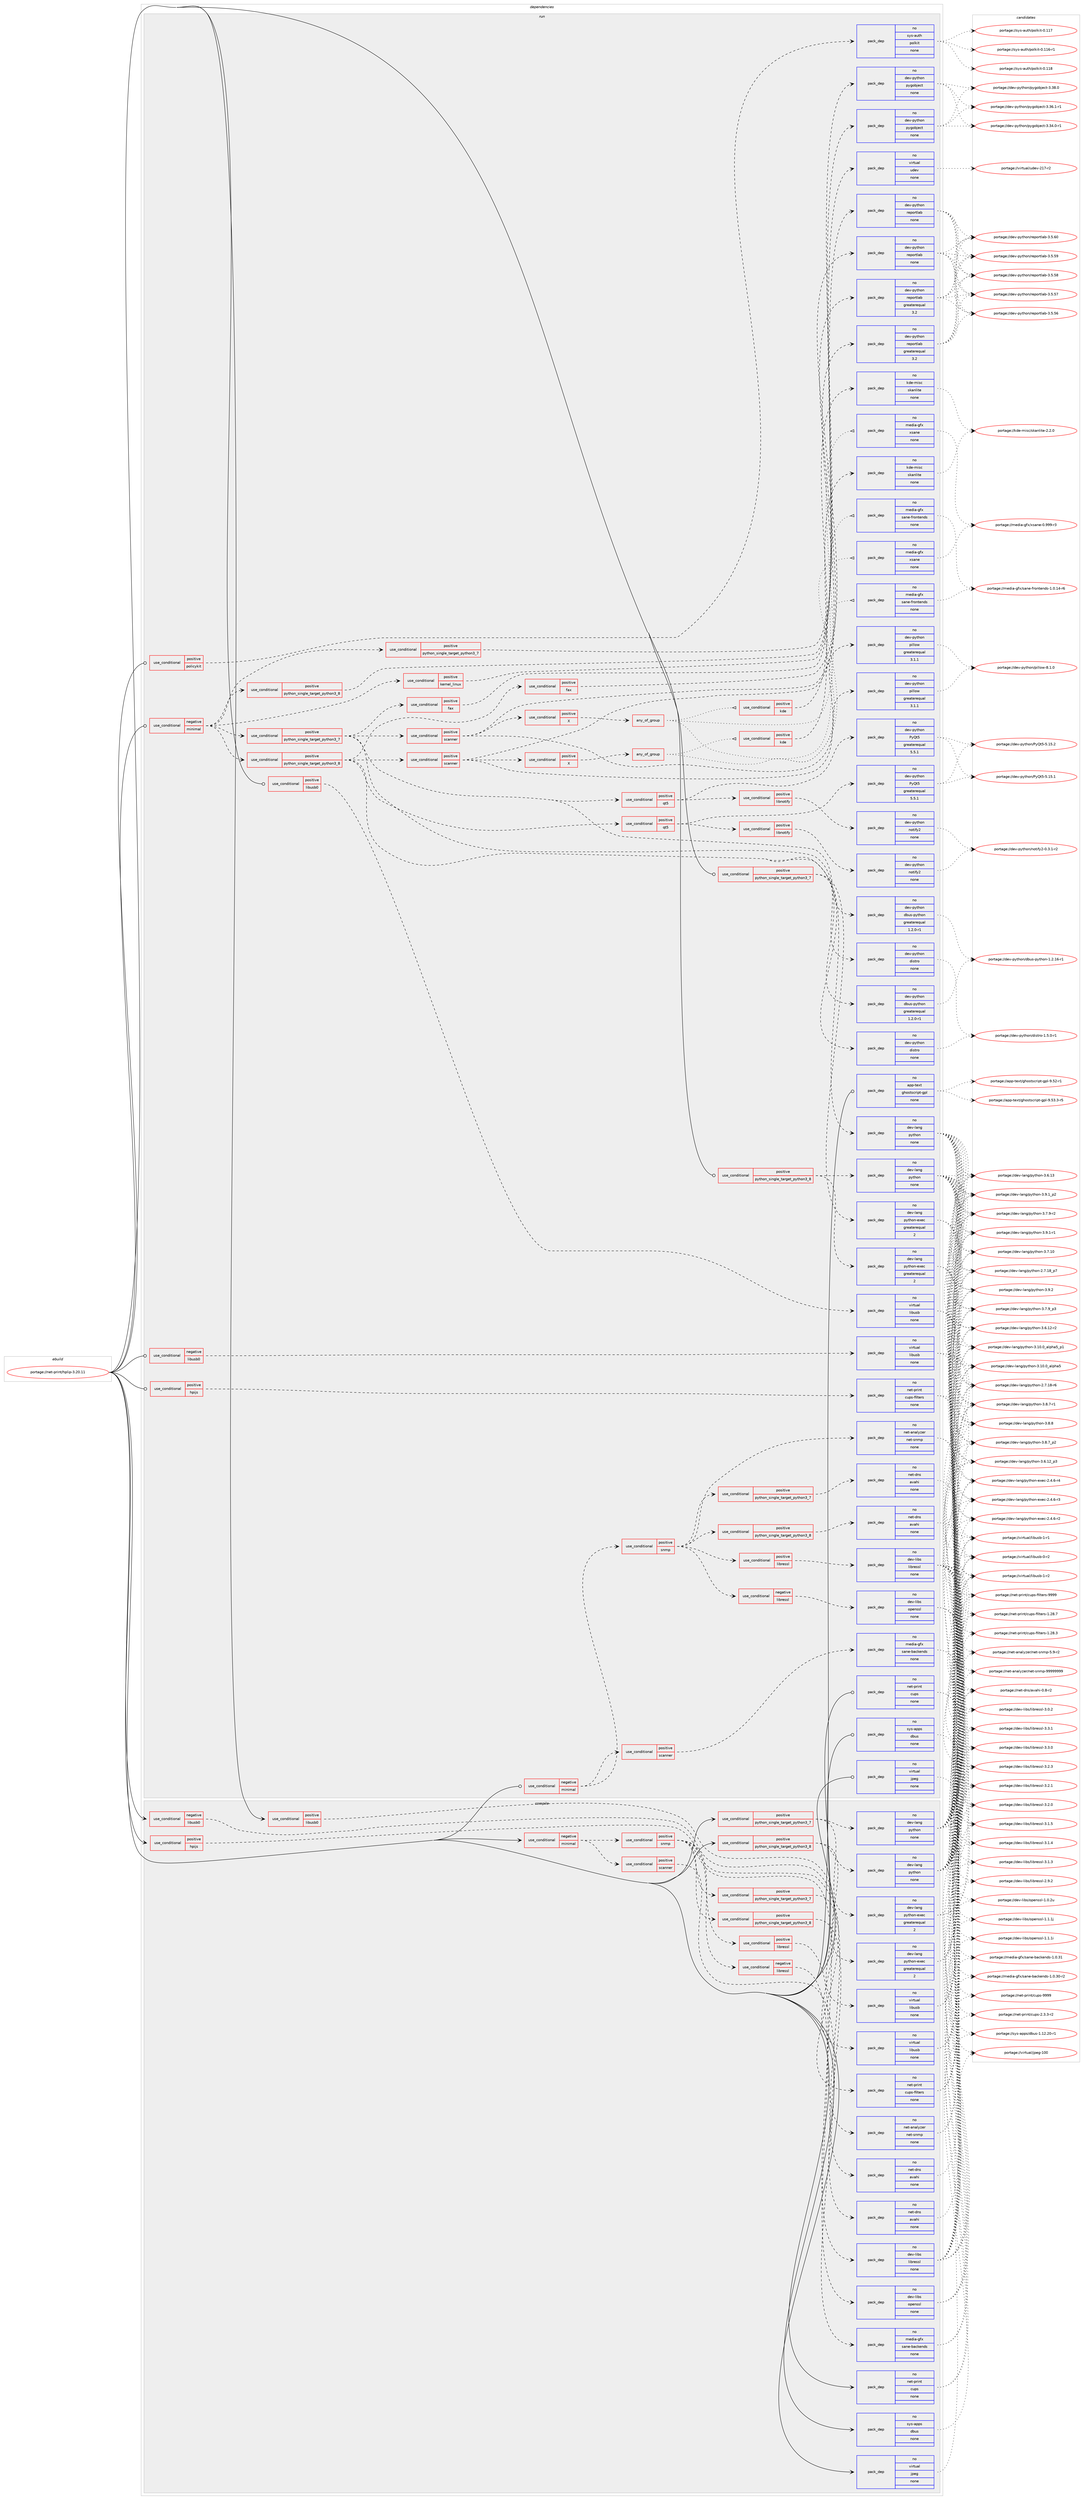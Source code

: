 digraph prolog {

# *************
# Graph options
# *************

newrank=true;
concentrate=true;
compound=true;
graph [rankdir=LR,fontname=Helvetica,fontsize=10,ranksep=1.5];#, ranksep=2.5, nodesep=0.2];
edge  [arrowhead=vee];
node  [fontname=Helvetica,fontsize=10];

# **********
# The ebuild
# **********

subgraph cluster_leftcol {
color=gray;
rank=same;
label=<<i>ebuild</i>>;
id [label="portage://net-print/hplip-3.20.11", color=red, width=4, href="../net-print/hplip-3.20.11.svg"];
}

# ****************
# The dependencies
# ****************

subgraph cluster_midcol {
color=gray;
label=<<i>dependencies</i>>;
subgraph cluster_compile {
fillcolor="#eeeeee";
style=filled;
label=<<i>compile</i>>;
subgraph cond2497 {
dependency9683 [label=<<TABLE BORDER="0" CELLBORDER="1" CELLSPACING="0" CELLPADDING="4"><TR><TD ROWSPAN="3" CELLPADDING="10">use_conditional</TD></TR><TR><TD>negative</TD></TR><TR><TD>libusb0</TD></TR></TABLE>>, shape=none, color=red];
subgraph pack7088 {
dependency9684 [label=<<TABLE BORDER="0" CELLBORDER="1" CELLSPACING="0" CELLPADDING="4" WIDTH="220"><TR><TD ROWSPAN="6" CELLPADDING="30">pack_dep</TD></TR><TR><TD WIDTH="110">no</TD></TR><TR><TD>virtual</TD></TR><TR><TD>libusb</TD></TR><TR><TD>none</TD></TR><TR><TD></TD></TR></TABLE>>, shape=none, color=blue];
}
dependency9683:e -> dependency9684:w [weight=20,style="dashed",arrowhead="vee"];
}
id:e -> dependency9683:w [weight=20,style="solid",arrowhead="vee"];
subgraph cond2498 {
dependency9685 [label=<<TABLE BORDER="0" CELLBORDER="1" CELLSPACING="0" CELLPADDING="4"><TR><TD ROWSPAN="3" CELLPADDING="10">use_conditional</TD></TR><TR><TD>negative</TD></TR><TR><TD>minimal</TD></TR></TABLE>>, shape=none, color=red];
subgraph cond2499 {
dependency9686 [label=<<TABLE BORDER="0" CELLBORDER="1" CELLSPACING="0" CELLPADDING="4"><TR><TD ROWSPAN="3" CELLPADDING="10">use_conditional</TD></TR><TR><TD>positive</TD></TR><TR><TD>scanner</TD></TR></TABLE>>, shape=none, color=red];
subgraph pack7089 {
dependency9687 [label=<<TABLE BORDER="0" CELLBORDER="1" CELLSPACING="0" CELLPADDING="4" WIDTH="220"><TR><TD ROWSPAN="6" CELLPADDING="30">pack_dep</TD></TR><TR><TD WIDTH="110">no</TD></TR><TR><TD>media-gfx</TD></TR><TR><TD>sane-backends</TD></TR><TR><TD>none</TD></TR><TR><TD></TD></TR></TABLE>>, shape=none, color=blue];
}
dependency9686:e -> dependency9687:w [weight=20,style="dashed",arrowhead="vee"];
}
dependency9685:e -> dependency9686:w [weight=20,style="dashed",arrowhead="vee"];
subgraph cond2500 {
dependency9688 [label=<<TABLE BORDER="0" CELLBORDER="1" CELLSPACING="0" CELLPADDING="4"><TR><TD ROWSPAN="3" CELLPADDING="10">use_conditional</TD></TR><TR><TD>positive</TD></TR><TR><TD>snmp</TD></TR></TABLE>>, shape=none, color=red];
subgraph cond2501 {
dependency9689 [label=<<TABLE BORDER="0" CELLBORDER="1" CELLSPACING="0" CELLPADDING="4"><TR><TD ROWSPAN="3" CELLPADDING="10">use_conditional</TD></TR><TR><TD>negative</TD></TR><TR><TD>libressl</TD></TR></TABLE>>, shape=none, color=red];
subgraph pack7090 {
dependency9690 [label=<<TABLE BORDER="0" CELLBORDER="1" CELLSPACING="0" CELLPADDING="4" WIDTH="220"><TR><TD ROWSPAN="6" CELLPADDING="30">pack_dep</TD></TR><TR><TD WIDTH="110">no</TD></TR><TR><TD>dev-libs</TD></TR><TR><TD>openssl</TD></TR><TR><TD>none</TD></TR><TR><TD></TD></TR></TABLE>>, shape=none, color=blue];
}
dependency9689:e -> dependency9690:w [weight=20,style="dashed",arrowhead="vee"];
}
dependency9688:e -> dependency9689:w [weight=20,style="dashed",arrowhead="vee"];
subgraph cond2502 {
dependency9691 [label=<<TABLE BORDER="0" CELLBORDER="1" CELLSPACING="0" CELLPADDING="4"><TR><TD ROWSPAN="3" CELLPADDING="10">use_conditional</TD></TR><TR><TD>positive</TD></TR><TR><TD>libressl</TD></TR></TABLE>>, shape=none, color=red];
subgraph pack7091 {
dependency9692 [label=<<TABLE BORDER="0" CELLBORDER="1" CELLSPACING="0" CELLPADDING="4" WIDTH="220"><TR><TD ROWSPAN="6" CELLPADDING="30">pack_dep</TD></TR><TR><TD WIDTH="110">no</TD></TR><TR><TD>dev-libs</TD></TR><TR><TD>libressl</TD></TR><TR><TD>none</TD></TR><TR><TD></TD></TR></TABLE>>, shape=none, color=blue];
}
dependency9691:e -> dependency9692:w [weight=20,style="dashed",arrowhead="vee"];
}
dependency9688:e -> dependency9691:w [weight=20,style="dashed",arrowhead="vee"];
subgraph pack7092 {
dependency9693 [label=<<TABLE BORDER="0" CELLBORDER="1" CELLSPACING="0" CELLPADDING="4" WIDTH="220"><TR><TD ROWSPAN="6" CELLPADDING="30">pack_dep</TD></TR><TR><TD WIDTH="110">no</TD></TR><TR><TD>net-analyzer</TD></TR><TR><TD>net-snmp</TD></TR><TR><TD>none</TD></TR><TR><TD></TD></TR></TABLE>>, shape=none, color=blue];
}
dependency9688:e -> dependency9693:w [weight=20,style="dashed",arrowhead="vee"];
subgraph cond2503 {
dependency9694 [label=<<TABLE BORDER="0" CELLBORDER="1" CELLSPACING="0" CELLPADDING="4"><TR><TD ROWSPAN="3" CELLPADDING="10">use_conditional</TD></TR><TR><TD>positive</TD></TR><TR><TD>python_single_target_python3_7</TD></TR></TABLE>>, shape=none, color=red];
subgraph pack7093 {
dependency9695 [label=<<TABLE BORDER="0" CELLBORDER="1" CELLSPACING="0" CELLPADDING="4" WIDTH="220"><TR><TD ROWSPAN="6" CELLPADDING="30">pack_dep</TD></TR><TR><TD WIDTH="110">no</TD></TR><TR><TD>net-dns</TD></TR><TR><TD>avahi</TD></TR><TR><TD>none</TD></TR><TR><TD></TD></TR></TABLE>>, shape=none, color=blue];
}
dependency9694:e -> dependency9695:w [weight=20,style="dashed",arrowhead="vee"];
}
dependency9688:e -> dependency9694:w [weight=20,style="dashed",arrowhead="vee"];
subgraph cond2504 {
dependency9696 [label=<<TABLE BORDER="0" CELLBORDER="1" CELLSPACING="0" CELLPADDING="4"><TR><TD ROWSPAN="3" CELLPADDING="10">use_conditional</TD></TR><TR><TD>positive</TD></TR><TR><TD>python_single_target_python3_8</TD></TR></TABLE>>, shape=none, color=red];
subgraph pack7094 {
dependency9697 [label=<<TABLE BORDER="0" CELLBORDER="1" CELLSPACING="0" CELLPADDING="4" WIDTH="220"><TR><TD ROWSPAN="6" CELLPADDING="30">pack_dep</TD></TR><TR><TD WIDTH="110">no</TD></TR><TR><TD>net-dns</TD></TR><TR><TD>avahi</TD></TR><TR><TD>none</TD></TR><TR><TD></TD></TR></TABLE>>, shape=none, color=blue];
}
dependency9696:e -> dependency9697:w [weight=20,style="dashed",arrowhead="vee"];
}
dependency9688:e -> dependency9696:w [weight=20,style="dashed",arrowhead="vee"];
}
dependency9685:e -> dependency9688:w [weight=20,style="dashed",arrowhead="vee"];
}
id:e -> dependency9685:w [weight=20,style="solid",arrowhead="vee"];
subgraph cond2505 {
dependency9698 [label=<<TABLE BORDER="0" CELLBORDER="1" CELLSPACING="0" CELLPADDING="4"><TR><TD ROWSPAN="3" CELLPADDING="10">use_conditional</TD></TR><TR><TD>positive</TD></TR><TR><TD>hpijs</TD></TR></TABLE>>, shape=none, color=red];
subgraph pack7095 {
dependency9699 [label=<<TABLE BORDER="0" CELLBORDER="1" CELLSPACING="0" CELLPADDING="4" WIDTH="220"><TR><TD ROWSPAN="6" CELLPADDING="30">pack_dep</TD></TR><TR><TD WIDTH="110">no</TD></TR><TR><TD>net-print</TD></TR><TR><TD>cups-filters</TD></TR><TR><TD>none</TD></TR><TR><TD></TD></TR></TABLE>>, shape=none, color=blue];
}
dependency9698:e -> dependency9699:w [weight=20,style="dashed",arrowhead="vee"];
}
id:e -> dependency9698:w [weight=20,style="solid",arrowhead="vee"];
subgraph cond2506 {
dependency9700 [label=<<TABLE BORDER="0" CELLBORDER="1" CELLSPACING="0" CELLPADDING="4"><TR><TD ROWSPAN="3" CELLPADDING="10">use_conditional</TD></TR><TR><TD>positive</TD></TR><TR><TD>libusb0</TD></TR></TABLE>>, shape=none, color=red];
subgraph pack7096 {
dependency9701 [label=<<TABLE BORDER="0" CELLBORDER="1" CELLSPACING="0" CELLPADDING="4" WIDTH="220"><TR><TD ROWSPAN="6" CELLPADDING="30">pack_dep</TD></TR><TR><TD WIDTH="110">no</TD></TR><TR><TD>virtual</TD></TR><TR><TD>libusb</TD></TR><TR><TD>none</TD></TR><TR><TD></TD></TR></TABLE>>, shape=none, color=blue];
}
dependency9700:e -> dependency9701:w [weight=20,style="dashed",arrowhead="vee"];
}
id:e -> dependency9700:w [weight=20,style="solid",arrowhead="vee"];
subgraph cond2507 {
dependency9702 [label=<<TABLE BORDER="0" CELLBORDER="1" CELLSPACING="0" CELLPADDING="4"><TR><TD ROWSPAN="3" CELLPADDING="10">use_conditional</TD></TR><TR><TD>positive</TD></TR><TR><TD>python_single_target_python3_7</TD></TR></TABLE>>, shape=none, color=red];
subgraph pack7097 {
dependency9703 [label=<<TABLE BORDER="0" CELLBORDER="1" CELLSPACING="0" CELLPADDING="4" WIDTH="220"><TR><TD ROWSPAN="6" CELLPADDING="30">pack_dep</TD></TR><TR><TD WIDTH="110">no</TD></TR><TR><TD>dev-lang</TD></TR><TR><TD>python</TD></TR><TR><TD>none</TD></TR><TR><TD></TD></TR></TABLE>>, shape=none, color=blue];
}
dependency9702:e -> dependency9703:w [weight=20,style="dashed",arrowhead="vee"];
subgraph pack7098 {
dependency9704 [label=<<TABLE BORDER="0" CELLBORDER="1" CELLSPACING="0" CELLPADDING="4" WIDTH="220"><TR><TD ROWSPAN="6" CELLPADDING="30">pack_dep</TD></TR><TR><TD WIDTH="110">no</TD></TR><TR><TD>dev-lang</TD></TR><TR><TD>python-exec</TD></TR><TR><TD>greaterequal</TD></TR><TR><TD>2</TD></TR></TABLE>>, shape=none, color=blue];
}
dependency9702:e -> dependency9704:w [weight=20,style="dashed",arrowhead="vee"];
}
id:e -> dependency9702:w [weight=20,style="solid",arrowhead="vee"];
subgraph cond2508 {
dependency9705 [label=<<TABLE BORDER="0" CELLBORDER="1" CELLSPACING="0" CELLPADDING="4"><TR><TD ROWSPAN="3" CELLPADDING="10">use_conditional</TD></TR><TR><TD>positive</TD></TR><TR><TD>python_single_target_python3_8</TD></TR></TABLE>>, shape=none, color=red];
subgraph pack7099 {
dependency9706 [label=<<TABLE BORDER="0" CELLBORDER="1" CELLSPACING="0" CELLPADDING="4" WIDTH="220"><TR><TD ROWSPAN="6" CELLPADDING="30">pack_dep</TD></TR><TR><TD WIDTH="110">no</TD></TR><TR><TD>dev-lang</TD></TR><TR><TD>python</TD></TR><TR><TD>none</TD></TR><TR><TD></TD></TR></TABLE>>, shape=none, color=blue];
}
dependency9705:e -> dependency9706:w [weight=20,style="dashed",arrowhead="vee"];
subgraph pack7100 {
dependency9707 [label=<<TABLE BORDER="0" CELLBORDER="1" CELLSPACING="0" CELLPADDING="4" WIDTH="220"><TR><TD ROWSPAN="6" CELLPADDING="30">pack_dep</TD></TR><TR><TD WIDTH="110">no</TD></TR><TR><TD>dev-lang</TD></TR><TR><TD>python-exec</TD></TR><TR><TD>greaterequal</TD></TR><TR><TD>2</TD></TR></TABLE>>, shape=none, color=blue];
}
dependency9705:e -> dependency9707:w [weight=20,style="dashed",arrowhead="vee"];
}
id:e -> dependency9705:w [weight=20,style="solid",arrowhead="vee"];
subgraph pack7101 {
dependency9708 [label=<<TABLE BORDER="0" CELLBORDER="1" CELLSPACING="0" CELLPADDING="4" WIDTH="220"><TR><TD ROWSPAN="6" CELLPADDING="30">pack_dep</TD></TR><TR><TD WIDTH="110">no</TD></TR><TR><TD>net-print</TD></TR><TR><TD>cups</TD></TR><TR><TD>none</TD></TR><TR><TD></TD></TR></TABLE>>, shape=none, color=blue];
}
id:e -> dependency9708:w [weight=20,style="solid",arrowhead="vee"];
subgraph pack7102 {
dependency9709 [label=<<TABLE BORDER="0" CELLBORDER="1" CELLSPACING="0" CELLPADDING="4" WIDTH="220"><TR><TD ROWSPAN="6" CELLPADDING="30">pack_dep</TD></TR><TR><TD WIDTH="110">no</TD></TR><TR><TD>sys-apps</TD></TR><TR><TD>dbus</TD></TR><TR><TD>none</TD></TR><TR><TD></TD></TR></TABLE>>, shape=none, color=blue];
}
id:e -> dependency9709:w [weight=20,style="solid",arrowhead="vee"];
subgraph pack7103 {
dependency9710 [label=<<TABLE BORDER="0" CELLBORDER="1" CELLSPACING="0" CELLPADDING="4" WIDTH="220"><TR><TD ROWSPAN="6" CELLPADDING="30">pack_dep</TD></TR><TR><TD WIDTH="110">no</TD></TR><TR><TD>virtual</TD></TR><TR><TD>jpeg</TD></TR><TR><TD>none</TD></TR><TR><TD></TD></TR></TABLE>>, shape=none, color=blue];
}
id:e -> dependency9710:w [weight=20,style="solid",arrowhead="vee"];
}
subgraph cluster_compileandrun {
fillcolor="#eeeeee";
style=filled;
label=<<i>compile and run</i>>;
}
subgraph cluster_run {
fillcolor="#eeeeee";
style=filled;
label=<<i>run</i>>;
subgraph cond2509 {
dependency9711 [label=<<TABLE BORDER="0" CELLBORDER="1" CELLSPACING="0" CELLPADDING="4"><TR><TD ROWSPAN="3" CELLPADDING="10">use_conditional</TD></TR><TR><TD>negative</TD></TR><TR><TD>libusb0</TD></TR></TABLE>>, shape=none, color=red];
subgraph pack7104 {
dependency9712 [label=<<TABLE BORDER="0" CELLBORDER="1" CELLSPACING="0" CELLPADDING="4" WIDTH="220"><TR><TD ROWSPAN="6" CELLPADDING="30">pack_dep</TD></TR><TR><TD WIDTH="110">no</TD></TR><TR><TD>virtual</TD></TR><TR><TD>libusb</TD></TR><TR><TD>none</TD></TR><TR><TD></TD></TR></TABLE>>, shape=none, color=blue];
}
dependency9711:e -> dependency9712:w [weight=20,style="dashed",arrowhead="vee"];
}
id:e -> dependency9711:w [weight=20,style="solid",arrowhead="odot"];
subgraph cond2510 {
dependency9713 [label=<<TABLE BORDER="0" CELLBORDER="1" CELLSPACING="0" CELLPADDING="4"><TR><TD ROWSPAN="3" CELLPADDING="10">use_conditional</TD></TR><TR><TD>negative</TD></TR><TR><TD>minimal</TD></TR></TABLE>>, shape=none, color=red];
subgraph cond2511 {
dependency9714 [label=<<TABLE BORDER="0" CELLBORDER="1" CELLSPACING="0" CELLPADDING="4"><TR><TD ROWSPAN="3" CELLPADDING="10">use_conditional</TD></TR><TR><TD>positive</TD></TR><TR><TD>python_single_target_python3_7</TD></TR></TABLE>>, shape=none, color=red];
subgraph pack7105 {
dependency9715 [label=<<TABLE BORDER="0" CELLBORDER="1" CELLSPACING="0" CELLPADDING="4" WIDTH="220"><TR><TD ROWSPAN="6" CELLPADDING="30">pack_dep</TD></TR><TR><TD WIDTH="110">no</TD></TR><TR><TD>dev-python</TD></TR><TR><TD>pygobject</TD></TR><TR><TD>none</TD></TR><TR><TD></TD></TR></TABLE>>, shape=none, color=blue];
}
dependency9714:e -> dependency9715:w [weight=20,style="dashed",arrowhead="vee"];
}
dependency9713:e -> dependency9714:w [weight=20,style="dashed",arrowhead="vee"];
subgraph cond2512 {
dependency9716 [label=<<TABLE BORDER="0" CELLBORDER="1" CELLSPACING="0" CELLPADDING="4"><TR><TD ROWSPAN="3" CELLPADDING="10">use_conditional</TD></TR><TR><TD>positive</TD></TR><TR><TD>python_single_target_python3_8</TD></TR></TABLE>>, shape=none, color=red];
subgraph pack7106 {
dependency9717 [label=<<TABLE BORDER="0" CELLBORDER="1" CELLSPACING="0" CELLPADDING="4" WIDTH="220"><TR><TD ROWSPAN="6" CELLPADDING="30">pack_dep</TD></TR><TR><TD WIDTH="110">no</TD></TR><TR><TD>dev-python</TD></TR><TR><TD>pygobject</TD></TR><TR><TD>none</TD></TR><TR><TD></TD></TR></TABLE>>, shape=none, color=blue];
}
dependency9716:e -> dependency9717:w [weight=20,style="dashed",arrowhead="vee"];
}
dependency9713:e -> dependency9716:w [weight=20,style="dashed",arrowhead="vee"];
subgraph cond2513 {
dependency9718 [label=<<TABLE BORDER="0" CELLBORDER="1" CELLSPACING="0" CELLPADDING="4"><TR><TD ROWSPAN="3" CELLPADDING="10">use_conditional</TD></TR><TR><TD>positive</TD></TR><TR><TD>kernel_linux</TD></TR></TABLE>>, shape=none, color=red];
subgraph pack7107 {
dependency9719 [label=<<TABLE BORDER="0" CELLBORDER="1" CELLSPACING="0" CELLPADDING="4" WIDTH="220"><TR><TD ROWSPAN="6" CELLPADDING="30">pack_dep</TD></TR><TR><TD WIDTH="110">no</TD></TR><TR><TD>virtual</TD></TR><TR><TD>udev</TD></TR><TR><TD>none</TD></TR><TR><TD></TD></TR></TABLE>>, shape=none, color=blue];
}
dependency9718:e -> dependency9719:w [weight=20,style="dashed",arrowhead="vee"];
}
dependency9713:e -> dependency9718:w [weight=20,style="dashed",arrowhead="vee"];
subgraph cond2514 {
dependency9720 [label=<<TABLE BORDER="0" CELLBORDER="1" CELLSPACING="0" CELLPADDING="4"><TR><TD ROWSPAN="3" CELLPADDING="10">use_conditional</TD></TR><TR><TD>positive</TD></TR><TR><TD>python_single_target_python3_7</TD></TR></TABLE>>, shape=none, color=red];
subgraph pack7108 {
dependency9721 [label=<<TABLE BORDER="0" CELLBORDER="1" CELLSPACING="0" CELLPADDING="4" WIDTH="220"><TR><TD ROWSPAN="6" CELLPADDING="30">pack_dep</TD></TR><TR><TD WIDTH="110">no</TD></TR><TR><TD>dev-python</TD></TR><TR><TD>dbus-python</TD></TR><TR><TD>greaterequal</TD></TR><TR><TD>1.2.0-r1</TD></TR></TABLE>>, shape=none, color=blue];
}
dependency9720:e -> dependency9721:w [weight=20,style="dashed",arrowhead="vee"];
subgraph pack7109 {
dependency9722 [label=<<TABLE BORDER="0" CELLBORDER="1" CELLSPACING="0" CELLPADDING="4" WIDTH="220"><TR><TD ROWSPAN="6" CELLPADDING="30">pack_dep</TD></TR><TR><TD WIDTH="110">no</TD></TR><TR><TD>dev-python</TD></TR><TR><TD>distro</TD></TR><TR><TD>none</TD></TR><TR><TD></TD></TR></TABLE>>, shape=none, color=blue];
}
dependency9720:e -> dependency9722:w [weight=20,style="dashed",arrowhead="vee"];
subgraph cond2515 {
dependency9723 [label=<<TABLE BORDER="0" CELLBORDER="1" CELLSPACING="0" CELLPADDING="4"><TR><TD ROWSPAN="3" CELLPADDING="10">use_conditional</TD></TR><TR><TD>positive</TD></TR><TR><TD>fax</TD></TR></TABLE>>, shape=none, color=red];
subgraph pack7110 {
dependency9724 [label=<<TABLE BORDER="0" CELLBORDER="1" CELLSPACING="0" CELLPADDING="4" WIDTH="220"><TR><TD ROWSPAN="6" CELLPADDING="30">pack_dep</TD></TR><TR><TD WIDTH="110">no</TD></TR><TR><TD>dev-python</TD></TR><TR><TD>reportlab</TD></TR><TR><TD>none</TD></TR><TR><TD></TD></TR></TABLE>>, shape=none, color=blue];
}
dependency9723:e -> dependency9724:w [weight=20,style="dashed",arrowhead="vee"];
}
dependency9720:e -> dependency9723:w [weight=20,style="dashed",arrowhead="vee"];
subgraph cond2516 {
dependency9725 [label=<<TABLE BORDER="0" CELLBORDER="1" CELLSPACING="0" CELLPADDING="4"><TR><TD ROWSPAN="3" CELLPADDING="10">use_conditional</TD></TR><TR><TD>positive</TD></TR><TR><TD>qt5</TD></TR></TABLE>>, shape=none, color=red];
subgraph pack7111 {
dependency9726 [label=<<TABLE BORDER="0" CELLBORDER="1" CELLSPACING="0" CELLPADDING="4" WIDTH="220"><TR><TD ROWSPAN="6" CELLPADDING="30">pack_dep</TD></TR><TR><TD WIDTH="110">no</TD></TR><TR><TD>dev-python</TD></TR><TR><TD>PyQt5</TD></TR><TR><TD>greaterequal</TD></TR><TR><TD>5.5.1</TD></TR></TABLE>>, shape=none, color=blue];
}
dependency9725:e -> dependency9726:w [weight=20,style="dashed",arrowhead="vee"];
subgraph cond2517 {
dependency9727 [label=<<TABLE BORDER="0" CELLBORDER="1" CELLSPACING="0" CELLPADDING="4"><TR><TD ROWSPAN="3" CELLPADDING="10">use_conditional</TD></TR><TR><TD>positive</TD></TR><TR><TD>libnotify</TD></TR></TABLE>>, shape=none, color=red];
subgraph pack7112 {
dependency9728 [label=<<TABLE BORDER="0" CELLBORDER="1" CELLSPACING="0" CELLPADDING="4" WIDTH="220"><TR><TD ROWSPAN="6" CELLPADDING="30">pack_dep</TD></TR><TR><TD WIDTH="110">no</TD></TR><TR><TD>dev-python</TD></TR><TR><TD>notify2</TD></TR><TR><TD>none</TD></TR><TR><TD></TD></TR></TABLE>>, shape=none, color=blue];
}
dependency9727:e -> dependency9728:w [weight=20,style="dashed",arrowhead="vee"];
}
dependency9725:e -> dependency9727:w [weight=20,style="dashed",arrowhead="vee"];
}
dependency9720:e -> dependency9725:w [weight=20,style="dashed",arrowhead="vee"];
subgraph cond2518 {
dependency9729 [label=<<TABLE BORDER="0" CELLBORDER="1" CELLSPACING="0" CELLPADDING="4"><TR><TD ROWSPAN="3" CELLPADDING="10">use_conditional</TD></TR><TR><TD>positive</TD></TR><TR><TD>scanner</TD></TR></TABLE>>, shape=none, color=red];
subgraph pack7113 {
dependency9730 [label=<<TABLE BORDER="0" CELLBORDER="1" CELLSPACING="0" CELLPADDING="4" WIDTH="220"><TR><TD ROWSPAN="6" CELLPADDING="30">pack_dep</TD></TR><TR><TD WIDTH="110">no</TD></TR><TR><TD>dev-python</TD></TR><TR><TD>reportlab</TD></TR><TR><TD>greaterequal</TD></TR><TR><TD>3.2</TD></TR></TABLE>>, shape=none, color=blue];
}
dependency9729:e -> dependency9730:w [weight=20,style="dashed",arrowhead="vee"];
subgraph pack7114 {
dependency9731 [label=<<TABLE BORDER="0" CELLBORDER="1" CELLSPACING="0" CELLPADDING="4" WIDTH="220"><TR><TD ROWSPAN="6" CELLPADDING="30">pack_dep</TD></TR><TR><TD WIDTH="110">no</TD></TR><TR><TD>dev-python</TD></TR><TR><TD>pillow</TD></TR><TR><TD>greaterequal</TD></TR><TR><TD>3.1.1</TD></TR></TABLE>>, shape=none, color=blue];
}
dependency9729:e -> dependency9731:w [weight=20,style="dashed",arrowhead="vee"];
subgraph cond2519 {
dependency9732 [label=<<TABLE BORDER="0" CELLBORDER="1" CELLSPACING="0" CELLPADDING="4"><TR><TD ROWSPAN="3" CELLPADDING="10">use_conditional</TD></TR><TR><TD>positive</TD></TR><TR><TD>X</TD></TR></TABLE>>, shape=none, color=red];
subgraph any89 {
dependency9733 [label=<<TABLE BORDER="0" CELLBORDER="1" CELLSPACING="0" CELLPADDING="4"><TR><TD CELLPADDING="10">any_of_group</TD></TR></TABLE>>, shape=none, color=red];subgraph cond2520 {
dependency9734 [label=<<TABLE BORDER="0" CELLBORDER="1" CELLSPACING="0" CELLPADDING="4"><TR><TD ROWSPAN="3" CELLPADDING="10">use_conditional</TD></TR><TR><TD>positive</TD></TR><TR><TD>kde</TD></TR></TABLE>>, shape=none, color=red];
subgraph pack7115 {
dependency9735 [label=<<TABLE BORDER="0" CELLBORDER="1" CELLSPACING="0" CELLPADDING="4" WIDTH="220"><TR><TD ROWSPAN="6" CELLPADDING="30">pack_dep</TD></TR><TR><TD WIDTH="110">no</TD></TR><TR><TD>kde-misc</TD></TR><TR><TD>skanlite</TD></TR><TR><TD>none</TD></TR><TR><TD></TD></TR></TABLE>>, shape=none, color=blue];
}
dependency9734:e -> dependency9735:w [weight=20,style="dashed",arrowhead="vee"];
}
dependency9733:e -> dependency9734:w [weight=20,style="dotted",arrowhead="oinv"];
subgraph pack7116 {
dependency9736 [label=<<TABLE BORDER="0" CELLBORDER="1" CELLSPACING="0" CELLPADDING="4" WIDTH="220"><TR><TD ROWSPAN="6" CELLPADDING="30">pack_dep</TD></TR><TR><TD WIDTH="110">no</TD></TR><TR><TD>media-gfx</TD></TR><TR><TD>xsane</TD></TR><TR><TD>none</TD></TR><TR><TD></TD></TR></TABLE>>, shape=none, color=blue];
}
dependency9733:e -> dependency9736:w [weight=20,style="dotted",arrowhead="oinv"];
subgraph pack7117 {
dependency9737 [label=<<TABLE BORDER="0" CELLBORDER="1" CELLSPACING="0" CELLPADDING="4" WIDTH="220"><TR><TD ROWSPAN="6" CELLPADDING="30">pack_dep</TD></TR><TR><TD WIDTH="110">no</TD></TR><TR><TD>media-gfx</TD></TR><TR><TD>sane-frontends</TD></TR><TR><TD>none</TD></TR><TR><TD></TD></TR></TABLE>>, shape=none, color=blue];
}
dependency9733:e -> dependency9737:w [weight=20,style="dotted",arrowhead="oinv"];
}
dependency9732:e -> dependency9733:w [weight=20,style="dashed",arrowhead="vee"];
}
dependency9729:e -> dependency9732:w [weight=20,style="dashed",arrowhead="vee"];
}
dependency9720:e -> dependency9729:w [weight=20,style="dashed",arrowhead="vee"];
}
dependency9713:e -> dependency9720:w [weight=20,style="dashed",arrowhead="vee"];
subgraph cond2521 {
dependency9738 [label=<<TABLE BORDER="0" CELLBORDER="1" CELLSPACING="0" CELLPADDING="4"><TR><TD ROWSPAN="3" CELLPADDING="10">use_conditional</TD></TR><TR><TD>positive</TD></TR><TR><TD>python_single_target_python3_8</TD></TR></TABLE>>, shape=none, color=red];
subgraph pack7118 {
dependency9739 [label=<<TABLE BORDER="0" CELLBORDER="1" CELLSPACING="0" CELLPADDING="4" WIDTH="220"><TR><TD ROWSPAN="6" CELLPADDING="30">pack_dep</TD></TR><TR><TD WIDTH="110">no</TD></TR><TR><TD>dev-python</TD></TR><TR><TD>dbus-python</TD></TR><TR><TD>greaterequal</TD></TR><TR><TD>1.2.0-r1</TD></TR></TABLE>>, shape=none, color=blue];
}
dependency9738:e -> dependency9739:w [weight=20,style="dashed",arrowhead="vee"];
subgraph pack7119 {
dependency9740 [label=<<TABLE BORDER="0" CELLBORDER="1" CELLSPACING="0" CELLPADDING="4" WIDTH="220"><TR><TD ROWSPAN="6" CELLPADDING="30">pack_dep</TD></TR><TR><TD WIDTH="110">no</TD></TR><TR><TD>dev-python</TD></TR><TR><TD>distro</TD></TR><TR><TD>none</TD></TR><TR><TD></TD></TR></TABLE>>, shape=none, color=blue];
}
dependency9738:e -> dependency9740:w [weight=20,style="dashed",arrowhead="vee"];
subgraph cond2522 {
dependency9741 [label=<<TABLE BORDER="0" CELLBORDER="1" CELLSPACING="0" CELLPADDING="4"><TR><TD ROWSPAN="3" CELLPADDING="10">use_conditional</TD></TR><TR><TD>positive</TD></TR><TR><TD>fax</TD></TR></TABLE>>, shape=none, color=red];
subgraph pack7120 {
dependency9742 [label=<<TABLE BORDER="0" CELLBORDER="1" CELLSPACING="0" CELLPADDING="4" WIDTH="220"><TR><TD ROWSPAN="6" CELLPADDING="30">pack_dep</TD></TR><TR><TD WIDTH="110">no</TD></TR><TR><TD>dev-python</TD></TR><TR><TD>reportlab</TD></TR><TR><TD>none</TD></TR><TR><TD></TD></TR></TABLE>>, shape=none, color=blue];
}
dependency9741:e -> dependency9742:w [weight=20,style="dashed",arrowhead="vee"];
}
dependency9738:e -> dependency9741:w [weight=20,style="dashed",arrowhead="vee"];
subgraph cond2523 {
dependency9743 [label=<<TABLE BORDER="0" CELLBORDER="1" CELLSPACING="0" CELLPADDING="4"><TR><TD ROWSPAN="3" CELLPADDING="10">use_conditional</TD></TR><TR><TD>positive</TD></TR><TR><TD>qt5</TD></TR></TABLE>>, shape=none, color=red];
subgraph pack7121 {
dependency9744 [label=<<TABLE BORDER="0" CELLBORDER="1" CELLSPACING="0" CELLPADDING="4" WIDTH="220"><TR><TD ROWSPAN="6" CELLPADDING="30">pack_dep</TD></TR><TR><TD WIDTH="110">no</TD></TR><TR><TD>dev-python</TD></TR><TR><TD>PyQt5</TD></TR><TR><TD>greaterequal</TD></TR><TR><TD>5.5.1</TD></TR></TABLE>>, shape=none, color=blue];
}
dependency9743:e -> dependency9744:w [weight=20,style="dashed",arrowhead="vee"];
subgraph cond2524 {
dependency9745 [label=<<TABLE BORDER="0" CELLBORDER="1" CELLSPACING="0" CELLPADDING="4"><TR><TD ROWSPAN="3" CELLPADDING="10">use_conditional</TD></TR><TR><TD>positive</TD></TR><TR><TD>libnotify</TD></TR></TABLE>>, shape=none, color=red];
subgraph pack7122 {
dependency9746 [label=<<TABLE BORDER="0" CELLBORDER="1" CELLSPACING="0" CELLPADDING="4" WIDTH="220"><TR><TD ROWSPAN="6" CELLPADDING="30">pack_dep</TD></TR><TR><TD WIDTH="110">no</TD></TR><TR><TD>dev-python</TD></TR><TR><TD>notify2</TD></TR><TR><TD>none</TD></TR><TR><TD></TD></TR></TABLE>>, shape=none, color=blue];
}
dependency9745:e -> dependency9746:w [weight=20,style="dashed",arrowhead="vee"];
}
dependency9743:e -> dependency9745:w [weight=20,style="dashed",arrowhead="vee"];
}
dependency9738:e -> dependency9743:w [weight=20,style="dashed",arrowhead="vee"];
subgraph cond2525 {
dependency9747 [label=<<TABLE BORDER="0" CELLBORDER="1" CELLSPACING="0" CELLPADDING="4"><TR><TD ROWSPAN="3" CELLPADDING="10">use_conditional</TD></TR><TR><TD>positive</TD></TR><TR><TD>scanner</TD></TR></TABLE>>, shape=none, color=red];
subgraph pack7123 {
dependency9748 [label=<<TABLE BORDER="0" CELLBORDER="1" CELLSPACING="0" CELLPADDING="4" WIDTH="220"><TR><TD ROWSPAN="6" CELLPADDING="30">pack_dep</TD></TR><TR><TD WIDTH="110">no</TD></TR><TR><TD>dev-python</TD></TR><TR><TD>reportlab</TD></TR><TR><TD>greaterequal</TD></TR><TR><TD>3.2</TD></TR></TABLE>>, shape=none, color=blue];
}
dependency9747:e -> dependency9748:w [weight=20,style="dashed",arrowhead="vee"];
subgraph pack7124 {
dependency9749 [label=<<TABLE BORDER="0" CELLBORDER="1" CELLSPACING="0" CELLPADDING="4" WIDTH="220"><TR><TD ROWSPAN="6" CELLPADDING="30">pack_dep</TD></TR><TR><TD WIDTH="110">no</TD></TR><TR><TD>dev-python</TD></TR><TR><TD>pillow</TD></TR><TR><TD>greaterequal</TD></TR><TR><TD>3.1.1</TD></TR></TABLE>>, shape=none, color=blue];
}
dependency9747:e -> dependency9749:w [weight=20,style="dashed",arrowhead="vee"];
subgraph cond2526 {
dependency9750 [label=<<TABLE BORDER="0" CELLBORDER="1" CELLSPACING="0" CELLPADDING="4"><TR><TD ROWSPAN="3" CELLPADDING="10">use_conditional</TD></TR><TR><TD>positive</TD></TR><TR><TD>X</TD></TR></TABLE>>, shape=none, color=red];
subgraph any90 {
dependency9751 [label=<<TABLE BORDER="0" CELLBORDER="1" CELLSPACING="0" CELLPADDING="4"><TR><TD CELLPADDING="10">any_of_group</TD></TR></TABLE>>, shape=none, color=red];subgraph cond2527 {
dependency9752 [label=<<TABLE BORDER="0" CELLBORDER="1" CELLSPACING="0" CELLPADDING="4"><TR><TD ROWSPAN="3" CELLPADDING="10">use_conditional</TD></TR><TR><TD>positive</TD></TR><TR><TD>kde</TD></TR></TABLE>>, shape=none, color=red];
subgraph pack7125 {
dependency9753 [label=<<TABLE BORDER="0" CELLBORDER="1" CELLSPACING="0" CELLPADDING="4" WIDTH="220"><TR><TD ROWSPAN="6" CELLPADDING="30">pack_dep</TD></TR><TR><TD WIDTH="110">no</TD></TR><TR><TD>kde-misc</TD></TR><TR><TD>skanlite</TD></TR><TR><TD>none</TD></TR><TR><TD></TD></TR></TABLE>>, shape=none, color=blue];
}
dependency9752:e -> dependency9753:w [weight=20,style="dashed",arrowhead="vee"];
}
dependency9751:e -> dependency9752:w [weight=20,style="dotted",arrowhead="oinv"];
subgraph pack7126 {
dependency9754 [label=<<TABLE BORDER="0" CELLBORDER="1" CELLSPACING="0" CELLPADDING="4" WIDTH="220"><TR><TD ROWSPAN="6" CELLPADDING="30">pack_dep</TD></TR><TR><TD WIDTH="110">no</TD></TR><TR><TD>media-gfx</TD></TR><TR><TD>xsane</TD></TR><TR><TD>none</TD></TR><TR><TD></TD></TR></TABLE>>, shape=none, color=blue];
}
dependency9751:e -> dependency9754:w [weight=20,style="dotted",arrowhead="oinv"];
subgraph pack7127 {
dependency9755 [label=<<TABLE BORDER="0" CELLBORDER="1" CELLSPACING="0" CELLPADDING="4" WIDTH="220"><TR><TD ROWSPAN="6" CELLPADDING="30">pack_dep</TD></TR><TR><TD WIDTH="110">no</TD></TR><TR><TD>media-gfx</TD></TR><TR><TD>sane-frontends</TD></TR><TR><TD>none</TD></TR><TR><TD></TD></TR></TABLE>>, shape=none, color=blue];
}
dependency9751:e -> dependency9755:w [weight=20,style="dotted",arrowhead="oinv"];
}
dependency9750:e -> dependency9751:w [weight=20,style="dashed",arrowhead="vee"];
}
dependency9747:e -> dependency9750:w [weight=20,style="dashed",arrowhead="vee"];
}
dependency9738:e -> dependency9747:w [weight=20,style="dashed",arrowhead="vee"];
}
dependency9713:e -> dependency9738:w [weight=20,style="dashed",arrowhead="vee"];
}
id:e -> dependency9713:w [weight=20,style="solid",arrowhead="odot"];
subgraph cond2528 {
dependency9756 [label=<<TABLE BORDER="0" CELLBORDER="1" CELLSPACING="0" CELLPADDING="4"><TR><TD ROWSPAN="3" CELLPADDING="10">use_conditional</TD></TR><TR><TD>negative</TD></TR><TR><TD>minimal</TD></TR></TABLE>>, shape=none, color=red];
subgraph cond2529 {
dependency9757 [label=<<TABLE BORDER="0" CELLBORDER="1" CELLSPACING="0" CELLPADDING="4"><TR><TD ROWSPAN="3" CELLPADDING="10">use_conditional</TD></TR><TR><TD>positive</TD></TR><TR><TD>scanner</TD></TR></TABLE>>, shape=none, color=red];
subgraph pack7128 {
dependency9758 [label=<<TABLE BORDER="0" CELLBORDER="1" CELLSPACING="0" CELLPADDING="4" WIDTH="220"><TR><TD ROWSPAN="6" CELLPADDING="30">pack_dep</TD></TR><TR><TD WIDTH="110">no</TD></TR><TR><TD>media-gfx</TD></TR><TR><TD>sane-backends</TD></TR><TR><TD>none</TD></TR><TR><TD></TD></TR></TABLE>>, shape=none, color=blue];
}
dependency9757:e -> dependency9758:w [weight=20,style="dashed",arrowhead="vee"];
}
dependency9756:e -> dependency9757:w [weight=20,style="dashed",arrowhead="vee"];
subgraph cond2530 {
dependency9759 [label=<<TABLE BORDER="0" CELLBORDER="1" CELLSPACING="0" CELLPADDING="4"><TR><TD ROWSPAN="3" CELLPADDING="10">use_conditional</TD></TR><TR><TD>positive</TD></TR><TR><TD>snmp</TD></TR></TABLE>>, shape=none, color=red];
subgraph cond2531 {
dependency9760 [label=<<TABLE BORDER="0" CELLBORDER="1" CELLSPACING="0" CELLPADDING="4"><TR><TD ROWSPAN="3" CELLPADDING="10">use_conditional</TD></TR><TR><TD>negative</TD></TR><TR><TD>libressl</TD></TR></TABLE>>, shape=none, color=red];
subgraph pack7129 {
dependency9761 [label=<<TABLE BORDER="0" CELLBORDER="1" CELLSPACING="0" CELLPADDING="4" WIDTH="220"><TR><TD ROWSPAN="6" CELLPADDING="30">pack_dep</TD></TR><TR><TD WIDTH="110">no</TD></TR><TR><TD>dev-libs</TD></TR><TR><TD>openssl</TD></TR><TR><TD>none</TD></TR><TR><TD></TD></TR></TABLE>>, shape=none, color=blue];
}
dependency9760:e -> dependency9761:w [weight=20,style="dashed",arrowhead="vee"];
}
dependency9759:e -> dependency9760:w [weight=20,style="dashed",arrowhead="vee"];
subgraph cond2532 {
dependency9762 [label=<<TABLE BORDER="0" CELLBORDER="1" CELLSPACING="0" CELLPADDING="4"><TR><TD ROWSPAN="3" CELLPADDING="10">use_conditional</TD></TR><TR><TD>positive</TD></TR><TR><TD>libressl</TD></TR></TABLE>>, shape=none, color=red];
subgraph pack7130 {
dependency9763 [label=<<TABLE BORDER="0" CELLBORDER="1" CELLSPACING="0" CELLPADDING="4" WIDTH="220"><TR><TD ROWSPAN="6" CELLPADDING="30">pack_dep</TD></TR><TR><TD WIDTH="110">no</TD></TR><TR><TD>dev-libs</TD></TR><TR><TD>libressl</TD></TR><TR><TD>none</TD></TR><TR><TD></TD></TR></TABLE>>, shape=none, color=blue];
}
dependency9762:e -> dependency9763:w [weight=20,style="dashed",arrowhead="vee"];
}
dependency9759:e -> dependency9762:w [weight=20,style="dashed",arrowhead="vee"];
subgraph pack7131 {
dependency9764 [label=<<TABLE BORDER="0" CELLBORDER="1" CELLSPACING="0" CELLPADDING="4" WIDTH="220"><TR><TD ROWSPAN="6" CELLPADDING="30">pack_dep</TD></TR><TR><TD WIDTH="110">no</TD></TR><TR><TD>net-analyzer</TD></TR><TR><TD>net-snmp</TD></TR><TR><TD>none</TD></TR><TR><TD></TD></TR></TABLE>>, shape=none, color=blue];
}
dependency9759:e -> dependency9764:w [weight=20,style="dashed",arrowhead="vee"];
subgraph cond2533 {
dependency9765 [label=<<TABLE BORDER="0" CELLBORDER="1" CELLSPACING="0" CELLPADDING="4"><TR><TD ROWSPAN="3" CELLPADDING="10">use_conditional</TD></TR><TR><TD>positive</TD></TR><TR><TD>python_single_target_python3_7</TD></TR></TABLE>>, shape=none, color=red];
subgraph pack7132 {
dependency9766 [label=<<TABLE BORDER="0" CELLBORDER="1" CELLSPACING="0" CELLPADDING="4" WIDTH="220"><TR><TD ROWSPAN="6" CELLPADDING="30">pack_dep</TD></TR><TR><TD WIDTH="110">no</TD></TR><TR><TD>net-dns</TD></TR><TR><TD>avahi</TD></TR><TR><TD>none</TD></TR><TR><TD></TD></TR></TABLE>>, shape=none, color=blue];
}
dependency9765:e -> dependency9766:w [weight=20,style="dashed",arrowhead="vee"];
}
dependency9759:e -> dependency9765:w [weight=20,style="dashed",arrowhead="vee"];
subgraph cond2534 {
dependency9767 [label=<<TABLE BORDER="0" CELLBORDER="1" CELLSPACING="0" CELLPADDING="4"><TR><TD ROWSPAN="3" CELLPADDING="10">use_conditional</TD></TR><TR><TD>positive</TD></TR><TR><TD>python_single_target_python3_8</TD></TR></TABLE>>, shape=none, color=red];
subgraph pack7133 {
dependency9768 [label=<<TABLE BORDER="0" CELLBORDER="1" CELLSPACING="0" CELLPADDING="4" WIDTH="220"><TR><TD ROWSPAN="6" CELLPADDING="30">pack_dep</TD></TR><TR><TD WIDTH="110">no</TD></TR><TR><TD>net-dns</TD></TR><TR><TD>avahi</TD></TR><TR><TD>none</TD></TR><TR><TD></TD></TR></TABLE>>, shape=none, color=blue];
}
dependency9767:e -> dependency9768:w [weight=20,style="dashed",arrowhead="vee"];
}
dependency9759:e -> dependency9767:w [weight=20,style="dashed",arrowhead="vee"];
}
dependency9756:e -> dependency9759:w [weight=20,style="dashed",arrowhead="vee"];
}
id:e -> dependency9756:w [weight=20,style="solid",arrowhead="odot"];
subgraph cond2535 {
dependency9769 [label=<<TABLE BORDER="0" CELLBORDER="1" CELLSPACING="0" CELLPADDING="4"><TR><TD ROWSPAN="3" CELLPADDING="10">use_conditional</TD></TR><TR><TD>positive</TD></TR><TR><TD>hpijs</TD></TR></TABLE>>, shape=none, color=red];
subgraph pack7134 {
dependency9770 [label=<<TABLE BORDER="0" CELLBORDER="1" CELLSPACING="0" CELLPADDING="4" WIDTH="220"><TR><TD ROWSPAN="6" CELLPADDING="30">pack_dep</TD></TR><TR><TD WIDTH="110">no</TD></TR><TR><TD>net-print</TD></TR><TR><TD>cups-filters</TD></TR><TR><TD>none</TD></TR><TR><TD></TD></TR></TABLE>>, shape=none, color=blue];
}
dependency9769:e -> dependency9770:w [weight=20,style="dashed",arrowhead="vee"];
}
id:e -> dependency9769:w [weight=20,style="solid",arrowhead="odot"];
subgraph cond2536 {
dependency9771 [label=<<TABLE BORDER="0" CELLBORDER="1" CELLSPACING="0" CELLPADDING="4"><TR><TD ROWSPAN="3" CELLPADDING="10">use_conditional</TD></TR><TR><TD>positive</TD></TR><TR><TD>libusb0</TD></TR></TABLE>>, shape=none, color=red];
subgraph pack7135 {
dependency9772 [label=<<TABLE BORDER="0" CELLBORDER="1" CELLSPACING="0" CELLPADDING="4" WIDTH="220"><TR><TD ROWSPAN="6" CELLPADDING="30">pack_dep</TD></TR><TR><TD WIDTH="110">no</TD></TR><TR><TD>virtual</TD></TR><TR><TD>libusb</TD></TR><TR><TD>none</TD></TR><TR><TD></TD></TR></TABLE>>, shape=none, color=blue];
}
dependency9771:e -> dependency9772:w [weight=20,style="dashed",arrowhead="vee"];
}
id:e -> dependency9771:w [weight=20,style="solid",arrowhead="odot"];
subgraph cond2537 {
dependency9773 [label=<<TABLE BORDER="0" CELLBORDER="1" CELLSPACING="0" CELLPADDING="4"><TR><TD ROWSPAN="3" CELLPADDING="10">use_conditional</TD></TR><TR><TD>positive</TD></TR><TR><TD>policykit</TD></TR></TABLE>>, shape=none, color=red];
subgraph pack7136 {
dependency9774 [label=<<TABLE BORDER="0" CELLBORDER="1" CELLSPACING="0" CELLPADDING="4" WIDTH="220"><TR><TD ROWSPAN="6" CELLPADDING="30">pack_dep</TD></TR><TR><TD WIDTH="110">no</TD></TR><TR><TD>sys-auth</TD></TR><TR><TD>polkit</TD></TR><TR><TD>none</TD></TR><TR><TD></TD></TR></TABLE>>, shape=none, color=blue];
}
dependency9773:e -> dependency9774:w [weight=20,style="dashed",arrowhead="vee"];
}
id:e -> dependency9773:w [weight=20,style="solid",arrowhead="odot"];
subgraph cond2538 {
dependency9775 [label=<<TABLE BORDER="0" CELLBORDER="1" CELLSPACING="0" CELLPADDING="4"><TR><TD ROWSPAN="3" CELLPADDING="10">use_conditional</TD></TR><TR><TD>positive</TD></TR><TR><TD>python_single_target_python3_7</TD></TR></TABLE>>, shape=none, color=red];
subgraph pack7137 {
dependency9776 [label=<<TABLE BORDER="0" CELLBORDER="1" CELLSPACING="0" CELLPADDING="4" WIDTH="220"><TR><TD ROWSPAN="6" CELLPADDING="30">pack_dep</TD></TR><TR><TD WIDTH="110">no</TD></TR><TR><TD>dev-lang</TD></TR><TR><TD>python</TD></TR><TR><TD>none</TD></TR><TR><TD></TD></TR></TABLE>>, shape=none, color=blue];
}
dependency9775:e -> dependency9776:w [weight=20,style="dashed",arrowhead="vee"];
subgraph pack7138 {
dependency9777 [label=<<TABLE BORDER="0" CELLBORDER="1" CELLSPACING="0" CELLPADDING="4" WIDTH="220"><TR><TD ROWSPAN="6" CELLPADDING="30">pack_dep</TD></TR><TR><TD WIDTH="110">no</TD></TR><TR><TD>dev-lang</TD></TR><TR><TD>python-exec</TD></TR><TR><TD>greaterequal</TD></TR><TR><TD>2</TD></TR></TABLE>>, shape=none, color=blue];
}
dependency9775:e -> dependency9777:w [weight=20,style="dashed",arrowhead="vee"];
}
id:e -> dependency9775:w [weight=20,style="solid",arrowhead="odot"];
subgraph cond2539 {
dependency9778 [label=<<TABLE BORDER="0" CELLBORDER="1" CELLSPACING="0" CELLPADDING="4"><TR><TD ROWSPAN="3" CELLPADDING="10">use_conditional</TD></TR><TR><TD>positive</TD></TR><TR><TD>python_single_target_python3_8</TD></TR></TABLE>>, shape=none, color=red];
subgraph pack7139 {
dependency9779 [label=<<TABLE BORDER="0" CELLBORDER="1" CELLSPACING="0" CELLPADDING="4" WIDTH="220"><TR><TD ROWSPAN="6" CELLPADDING="30">pack_dep</TD></TR><TR><TD WIDTH="110">no</TD></TR><TR><TD>dev-lang</TD></TR><TR><TD>python</TD></TR><TR><TD>none</TD></TR><TR><TD></TD></TR></TABLE>>, shape=none, color=blue];
}
dependency9778:e -> dependency9779:w [weight=20,style="dashed",arrowhead="vee"];
subgraph pack7140 {
dependency9780 [label=<<TABLE BORDER="0" CELLBORDER="1" CELLSPACING="0" CELLPADDING="4" WIDTH="220"><TR><TD ROWSPAN="6" CELLPADDING="30">pack_dep</TD></TR><TR><TD WIDTH="110">no</TD></TR><TR><TD>dev-lang</TD></TR><TR><TD>python-exec</TD></TR><TR><TD>greaterequal</TD></TR><TR><TD>2</TD></TR></TABLE>>, shape=none, color=blue];
}
dependency9778:e -> dependency9780:w [weight=20,style="dashed",arrowhead="vee"];
}
id:e -> dependency9778:w [weight=20,style="solid",arrowhead="odot"];
subgraph pack7141 {
dependency9781 [label=<<TABLE BORDER="0" CELLBORDER="1" CELLSPACING="0" CELLPADDING="4" WIDTH="220"><TR><TD ROWSPAN="6" CELLPADDING="30">pack_dep</TD></TR><TR><TD WIDTH="110">no</TD></TR><TR><TD>app-text</TD></TR><TR><TD>ghostscript-gpl</TD></TR><TR><TD>none</TD></TR><TR><TD></TD></TR></TABLE>>, shape=none, color=blue];
}
id:e -> dependency9781:w [weight=20,style="solid",arrowhead="odot"];
subgraph pack7142 {
dependency9782 [label=<<TABLE BORDER="0" CELLBORDER="1" CELLSPACING="0" CELLPADDING="4" WIDTH="220"><TR><TD ROWSPAN="6" CELLPADDING="30">pack_dep</TD></TR><TR><TD WIDTH="110">no</TD></TR><TR><TD>net-print</TD></TR><TR><TD>cups</TD></TR><TR><TD>none</TD></TR><TR><TD></TD></TR></TABLE>>, shape=none, color=blue];
}
id:e -> dependency9782:w [weight=20,style="solid",arrowhead="odot"];
subgraph pack7143 {
dependency9783 [label=<<TABLE BORDER="0" CELLBORDER="1" CELLSPACING="0" CELLPADDING="4" WIDTH="220"><TR><TD ROWSPAN="6" CELLPADDING="30">pack_dep</TD></TR><TR><TD WIDTH="110">no</TD></TR><TR><TD>sys-apps</TD></TR><TR><TD>dbus</TD></TR><TR><TD>none</TD></TR><TR><TD></TD></TR></TABLE>>, shape=none, color=blue];
}
id:e -> dependency9783:w [weight=20,style="solid",arrowhead="odot"];
subgraph pack7144 {
dependency9784 [label=<<TABLE BORDER="0" CELLBORDER="1" CELLSPACING="0" CELLPADDING="4" WIDTH="220"><TR><TD ROWSPAN="6" CELLPADDING="30">pack_dep</TD></TR><TR><TD WIDTH="110">no</TD></TR><TR><TD>virtual</TD></TR><TR><TD>jpeg</TD></TR><TR><TD>none</TD></TR><TR><TD></TD></TR></TABLE>>, shape=none, color=blue];
}
id:e -> dependency9784:w [weight=20,style="solid",arrowhead="odot"];
}
}

# **************
# The candidates
# **************

subgraph cluster_choices {
rank=same;
color=gray;
label=<<i>candidates</i>>;

subgraph choice7088 {
color=black;
nodesep=1;
choice1181051141161179710847108105981171159845494511450 [label="portage://virtual/libusb-1-r2", color=red, width=4,href="../virtual/libusb-1-r2.svg"];
choice1181051141161179710847108105981171159845494511449 [label="portage://virtual/libusb-1-r1", color=red, width=4,href="../virtual/libusb-1-r1.svg"];
choice1181051141161179710847108105981171159845484511450 [label="portage://virtual/libusb-0-r2", color=red, width=4,href="../virtual/libusb-0-r2.svg"];
dependency9684:e -> choice1181051141161179710847108105981171159845494511450:w [style=dotted,weight="100"];
dependency9684:e -> choice1181051141161179710847108105981171159845494511449:w [style=dotted,weight="100"];
dependency9684:e -> choice1181051141161179710847108105981171159845484511450:w [style=dotted,weight="100"];
}
subgraph choice7089 {
color=black;
nodesep=1;
choice109101100105974510310212047115971101014598979910710111010011545494648465149 [label="portage://media-gfx/sane-backends-1.0.31", color=red, width=4,href="../media-gfx/sane-backends-1.0.31.svg"];
choice1091011001059745103102120471159711010145989799107101110100115454946484651484511450 [label="portage://media-gfx/sane-backends-1.0.30-r2", color=red, width=4,href="../media-gfx/sane-backends-1.0.30-r2.svg"];
dependency9687:e -> choice109101100105974510310212047115971101014598979910710111010011545494648465149:w [style=dotted,weight="100"];
dependency9687:e -> choice1091011001059745103102120471159711010145989799107101110100115454946484651484511450:w [style=dotted,weight="100"];
}
subgraph choice7090 {
color=black;
nodesep=1;
choice100101118451081059811547111112101110115115108454946494649106 [label="portage://dev-libs/openssl-1.1.1j", color=red, width=4,href="../dev-libs/openssl-1.1.1j.svg"];
choice100101118451081059811547111112101110115115108454946494649105 [label="portage://dev-libs/openssl-1.1.1i", color=red, width=4,href="../dev-libs/openssl-1.1.1i.svg"];
choice100101118451081059811547111112101110115115108454946484650117 [label="portage://dev-libs/openssl-1.0.2u", color=red, width=4,href="../dev-libs/openssl-1.0.2u.svg"];
dependency9690:e -> choice100101118451081059811547111112101110115115108454946494649106:w [style=dotted,weight="100"];
dependency9690:e -> choice100101118451081059811547111112101110115115108454946494649105:w [style=dotted,weight="100"];
dependency9690:e -> choice100101118451081059811547111112101110115115108454946484650117:w [style=dotted,weight="100"];
}
subgraph choice7091 {
color=black;
nodesep=1;
choice10010111845108105981154710810598114101115115108455146514649 [label="portage://dev-libs/libressl-3.3.1", color=red, width=4,href="../dev-libs/libressl-3.3.1.svg"];
choice10010111845108105981154710810598114101115115108455146514648 [label="portage://dev-libs/libressl-3.3.0", color=red, width=4,href="../dev-libs/libressl-3.3.0.svg"];
choice10010111845108105981154710810598114101115115108455146504651 [label="portage://dev-libs/libressl-3.2.3", color=red, width=4,href="../dev-libs/libressl-3.2.3.svg"];
choice10010111845108105981154710810598114101115115108455146504649 [label="portage://dev-libs/libressl-3.2.1", color=red, width=4,href="../dev-libs/libressl-3.2.1.svg"];
choice10010111845108105981154710810598114101115115108455146504648 [label="portage://dev-libs/libressl-3.2.0", color=red, width=4,href="../dev-libs/libressl-3.2.0.svg"];
choice10010111845108105981154710810598114101115115108455146494653 [label="portage://dev-libs/libressl-3.1.5", color=red, width=4,href="../dev-libs/libressl-3.1.5.svg"];
choice10010111845108105981154710810598114101115115108455146494652 [label="portage://dev-libs/libressl-3.1.4", color=red, width=4,href="../dev-libs/libressl-3.1.4.svg"];
choice10010111845108105981154710810598114101115115108455146494651 [label="portage://dev-libs/libressl-3.1.3", color=red, width=4,href="../dev-libs/libressl-3.1.3.svg"];
choice10010111845108105981154710810598114101115115108455146484650 [label="portage://dev-libs/libressl-3.0.2", color=red, width=4,href="../dev-libs/libressl-3.0.2.svg"];
choice10010111845108105981154710810598114101115115108455046574650 [label="portage://dev-libs/libressl-2.9.2", color=red, width=4,href="../dev-libs/libressl-2.9.2.svg"];
dependency9692:e -> choice10010111845108105981154710810598114101115115108455146514649:w [style=dotted,weight="100"];
dependency9692:e -> choice10010111845108105981154710810598114101115115108455146514648:w [style=dotted,weight="100"];
dependency9692:e -> choice10010111845108105981154710810598114101115115108455146504651:w [style=dotted,weight="100"];
dependency9692:e -> choice10010111845108105981154710810598114101115115108455146504649:w [style=dotted,weight="100"];
dependency9692:e -> choice10010111845108105981154710810598114101115115108455146504648:w [style=dotted,weight="100"];
dependency9692:e -> choice10010111845108105981154710810598114101115115108455146494653:w [style=dotted,weight="100"];
dependency9692:e -> choice10010111845108105981154710810598114101115115108455146494652:w [style=dotted,weight="100"];
dependency9692:e -> choice10010111845108105981154710810598114101115115108455146494651:w [style=dotted,weight="100"];
dependency9692:e -> choice10010111845108105981154710810598114101115115108455146484650:w [style=dotted,weight="100"];
dependency9692:e -> choice10010111845108105981154710810598114101115115108455046574650:w [style=dotted,weight="100"];
}
subgraph choice7092 {
color=black;
nodesep=1;
choice1101011164597110971081211221011144711010111645115110109112455757575757575757 [label="portage://net-analyzer/net-snmp-99999999", color=red, width=4,href="../net-analyzer/net-snmp-99999999.svg"];
choice1101011164597110971081211221011144711010111645115110109112455346574511450 [label="portage://net-analyzer/net-snmp-5.9-r2", color=red, width=4,href="../net-analyzer/net-snmp-5.9-r2.svg"];
dependency9693:e -> choice1101011164597110971081211221011144711010111645115110109112455757575757575757:w [style=dotted,weight="100"];
dependency9693:e -> choice1101011164597110971081211221011144711010111645115110109112455346574511450:w [style=dotted,weight="100"];
}
subgraph choice7093 {
color=black;
nodesep=1;
choice11010111645100110115479711897104105454846564511450 [label="portage://net-dns/avahi-0.8-r2", color=red, width=4,href="../net-dns/avahi-0.8-r2.svg"];
dependency9695:e -> choice11010111645100110115479711897104105454846564511450:w [style=dotted,weight="100"];
}
subgraph choice7094 {
color=black;
nodesep=1;
choice11010111645100110115479711897104105454846564511450 [label="portage://net-dns/avahi-0.8-r2", color=red, width=4,href="../net-dns/avahi-0.8-r2.svg"];
dependency9697:e -> choice11010111645100110115479711897104105454846564511450:w [style=dotted,weight="100"];
}
subgraph choice7095 {
color=black;
nodesep=1;
choice110101116451121141051101164799117112115451021051081161011141154557575757 [label="portage://net-print/cups-filters-9999", color=red, width=4,href="../net-print/cups-filters-9999.svg"];
choice1101011164511211410511011647991171121154510210510811610111411545494650564655 [label="portage://net-print/cups-filters-1.28.7", color=red, width=4,href="../net-print/cups-filters-1.28.7.svg"];
choice1101011164511211410511011647991171121154510210510811610111411545494650564651 [label="portage://net-print/cups-filters-1.28.3", color=red, width=4,href="../net-print/cups-filters-1.28.3.svg"];
dependency9699:e -> choice110101116451121141051101164799117112115451021051081161011141154557575757:w [style=dotted,weight="100"];
dependency9699:e -> choice1101011164511211410511011647991171121154510210510811610111411545494650564655:w [style=dotted,weight="100"];
dependency9699:e -> choice1101011164511211410511011647991171121154510210510811610111411545494650564651:w [style=dotted,weight="100"];
}
subgraph choice7096 {
color=black;
nodesep=1;
choice1181051141161179710847108105981171159845494511450 [label="portage://virtual/libusb-1-r2", color=red, width=4,href="../virtual/libusb-1-r2.svg"];
choice1181051141161179710847108105981171159845494511449 [label="portage://virtual/libusb-1-r1", color=red, width=4,href="../virtual/libusb-1-r1.svg"];
choice1181051141161179710847108105981171159845484511450 [label="portage://virtual/libusb-0-r2", color=red, width=4,href="../virtual/libusb-0-r2.svg"];
dependency9701:e -> choice1181051141161179710847108105981171159845494511450:w [style=dotted,weight="100"];
dependency9701:e -> choice1181051141161179710847108105981171159845494511449:w [style=dotted,weight="100"];
dependency9701:e -> choice1181051141161179710847108105981171159845484511450:w [style=dotted,weight="100"];
}
subgraph choice7097 {
color=black;
nodesep=1;
choice100101118451089711010347112121116104111110455146574650 [label="portage://dev-lang/python-3.9.2", color=red, width=4,href="../dev-lang/python-3.9.2.svg"];
choice1001011184510897110103471121211161041111104551465746499511250 [label="portage://dev-lang/python-3.9.1_p2", color=red, width=4,href="../dev-lang/python-3.9.1_p2.svg"];
choice1001011184510897110103471121211161041111104551465746494511449 [label="portage://dev-lang/python-3.9.1-r1", color=red, width=4,href="../dev-lang/python-3.9.1-r1.svg"];
choice100101118451089711010347112121116104111110455146564656 [label="portage://dev-lang/python-3.8.8", color=red, width=4,href="../dev-lang/python-3.8.8.svg"];
choice1001011184510897110103471121211161041111104551465646559511250 [label="portage://dev-lang/python-3.8.7_p2", color=red, width=4,href="../dev-lang/python-3.8.7_p2.svg"];
choice1001011184510897110103471121211161041111104551465646554511449 [label="portage://dev-lang/python-3.8.7-r1", color=red, width=4,href="../dev-lang/python-3.8.7-r1.svg"];
choice1001011184510897110103471121211161041111104551465546579511251 [label="portage://dev-lang/python-3.7.9_p3", color=red, width=4,href="../dev-lang/python-3.7.9_p3.svg"];
choice1001011184510897110103471121211161041111104551465546574511450 [label="portage://dev-lang/python-3.7.9-r2", color=red, width=4,href="../dev-lang/python-3.7.9-r2.svg"];
choice10010111845108971101034711212111610411111045514655464948 [label="portage://dev-lang/python-3.7.10", color=red, width=4,href="../dev-lang/python-3.7.10.svg"];
choice10010111845108971101034711212111610411111045514654464951 [label="portage://dev-lang/python-3.6.13", color=red, width=4,href="../dev-lang/python-3.6.13.svg"];
choice100101118451089711010347112121116104111110455146544649509511251 [label="portage://dev-lang/python-3.6.12_p3", color=red, width=4,href="../dev-lang/python-3.6.12_p3.svg"];
choice100101118451089711010347112121116104111110455146544649504511450 [label="portage://dev-lang/python-3.6.12-r2", color=red, width=4,href="../dev-lang/python-3.6.12-r2.svg"];
choice10010111845108971101034711212111610411111045514649484648959710811210497539511249 [label="portage://dev-lang/python-3.10.0_alpha5_p1", color=red, width=4,href="../dev-lang/python-3.10.0_alpha5_p1.svg"];
choice1001011184510897110103471121211161041111104551464948464895971081121049753 [label="portage://dev-lang/python-3.10.0_alpha5", color=red, width=4,href="../dev-lang/python-3.10.0_alpha5.svg"];
choice100101118451089711010347112121116104111110455046554649569511255 [label="portage://dev-lang/python-2.7.18_p7", color=red, width=4,href="../dev-lang/python-2.7.18_p7.svg"];
choice100101118451089711010347112121116104111110455046554649564511454 [label="portage://dev-lang/python-2.7.18-r6", color=red, width=4,href="../dev-lang/python-2.7.18-r6.svg"];
dependency9703:e -> choice100101118451089711010347112121116104111110455146574650:w [style=dotted,weight="100"];
dependency9703:e -> choice1001011184510897110103471121211161041111104551465746499511250:w [style=dotted,weight="100"];
dependency9703:e -> choice1001011184510897110103471121211161041111104551465746494511449:w [style=dotted,weight="100"];
dependency9703:e -> choice100101118451089711010347112121116104111110455146564656:w [style=dotted,weight="100"];
dependency9703:e -> choice1001011184510897110103471121211161041111104551465646559511250:w [style=dotted,weight="100"];
dependency9703:e -> choice1001011184510897110103471121211161041111104551465646554511449:w [style=dotted,weight="100"];
dependency9703:e -> choice1001011184510897110103471121211161041111104551465546579511251:w [style=dotted,weight="100"];
dependency9703:e -> choice1001011184510897110103471121211161041111104551465546574511450:w [style=dotted,weight="100"];
dependency9703:e -> choice10010111845108971101034711212111610411111045514655464948:w [style=dotted,weight="100"];
dependency9703:e -> choice10010111845108971101034711212111610411111045514654464951:w [style=dotted,weight="100"];
dependency9703:e -> choice100101118451089711010347112121116104111110455146544649509511251:w [style=dotted,weight="100"];
dependency9703:e -> choice100101118451089711010347112121116104111110455146544649504511450:w [style=dotted,weight="100"];
dependency9703:e -> choice10010111845108971101034711212111610411111045514649484648959710811210497539511249:w [style=dotted,weight="100"];
dependency9703:e -> choice1001011184510897110103471121211161041111104551464948464895971081121049753:w [style=dotted,weight="100"];
dependency9703:e -> choice100101118451089711010347112121116104111110455046554649569511255:w [style=dotted,weight="100"];
dependency9703:e -> choice100101118451089711010347112121116104111110455046554649564511454:w [style=dotted,weight="100"];
}
subgraph choice7098 {
color=black;
nodesep=1;
choice10010111845108971101034711212111610411111045101120101994550465246544511452 [label="portage://dev-lang/python-exec-2.4.6-r4", color=red, width=4,href="../dev-lang/python-exec-2.4.6-r4.svg"];
choice10010111845108971101034711212111610411111045101120101994550465246544511451 [label="portage://dev-lang/python-exec-2.4.6-r3", color=red, width=4,href="../dev-lang/python-exec-2.4.6-r3.svg"];
choice10010111845108971101034711212111610411111045101120101994550465246544511450 [label="portage://dev-lang/python-exec-2.4.6-r2", color=red, width=4,href="../dev-lang/python-exec-2.4.6-r2.svg"];
dependency9704:e -> choice10010111845108971101034711212111610411111045101120101994550465246544511452:w [style=dotted,weight="100"];
dependency9704:e -> choice10010111845108971101034711212111610411111045101120101994550465246544511451:w [style=dotted,weight="100"];
dependency9704:e -> choice10010111845108971101034711212111610411111045101120101994550465246544511450:w [style=dotted,weight="100"];
}
subgraph choice7099 {
color=black;
nodesep=1;
choice100101118451089711010347112121116104111110455146574650 [label="portage://dev-lang/python-3.9.2", color=red, width=4,href="../dev-lang/python-3.9.2.svg"];
choice1001011184510897110103471121211161041111104551465746499511250 [label="portage://dev-lang/python-3.9.1_p2", color=red, width=4,href="../dev-lang/python-3.9.1_p2.svg"];
choice1001011184510897110103471121211161041111104551465746494511449 [label="portage://dev-lang/python-3.9.1-r1", color=red, width=4,href="../dev-lang/python-3.9.1-r1.svg"];
choice100101118451089711010347112121116104111110455146564656 [label="portage://dev-lang/python-3.8.8", color=red, width=4,href="../dev-lang/python-3.8.8.svg"];
choice1001011184510897110103471121211161041111104551465646559511250 [label="portage://dev-lang/python-3.8.7_p2", color=red, width=4,href="../dev-lang/python-3.8.7_p2.svg"];
choice1001011184510897110103471121211161041111104551465646554511449 [label="portage://dev-lang/python-3.8.7-r1", color=red, width=4,href="../dev-lang/python-3.8.7-r1.svg"];
choice1001011184510897110103471121211161041111104551465546579511251 [label="portage://dev-lang/python-3.7.9_p3", color=red, width=4,href="../dev-lang/python-3.7.9_p3.svg"];
choice1001011184510897110103471121211161041111104551465546574511450 [label="portage://dev-lang/python-3.7.9-r2", color=red, width=4,href="../dev-lang/python-3.7.9-r2.svg"];
choice10010111845108971101034711212111610411111045514655464948 [label="portage://dev-lang/python-3.7.10", color=red, width=4,href="../dev-lang/python-3.7.10.svg"];
choice10010111845108971101034711212111610411111045514654464951 [label="portage://dev-lang/python-3.6.13", color=red, width=4,href="../dev-lang/python-3.6.13.svg"];
choice100101118451089711010347112121116104111110455146544649509511251 [label="portage://dev-lang/python-3.6.12_p3", color=red, width=4,href="../dev-lang/python-3.6.12_p3.svg"];
choice100101118451089711010347112121116104111110455146544649504511450 [label="portage://dev-lang/python-3.6.12-r2", color=red, width=4,href="../dev-lang/python-3.6.12-r2.svg"];
choice10010111845108971101034711212111610411111045514649484648959710811210497539511249 [label="portage://dev-lang/python-3.10.0_alpha5_p1", color=red, width=4,href="../dev-lang/python-3.10.0_alpha5_p1.svg"];
choice1001011184510897110103471121211161041111104551464948464895971081121049753 [label="portage://dev-lang/python-3.10.0_alpha5", color=red, width=4,href="../dev-lang/python-3.10.0_alpha5.svg"];
choice100101118451089711010347112121116104111110455046554649569511255 [label="portage://dev-lang/python-2.7.18_p7", color=red, width=4,href="../dev-lang/python-2.7.18_p7.svg"];
choice100101118451089711010347112121116104111110455046554649564511454 [label="portage://dev-lang/python-2.7.18-r6", color=red, width=4,href="../dev-lang/python-2.7.18-r6.svg"];
dependency9706:e -> choice100101118451089711010347112121116104111110455146574650:w [style=dotted,weight="100"];
dependency9706:e -> choice1001011184510897110103471121211161041111104551465746499511250:w [style=dotted,weight="100"];
dependency9706:e -> choice1001011184510897110103471121211161041111104551465746494511449:w [style=dotted,weight="100"];
dependency9706:e -> choice100101118451089711010347112121116104111110455146564656:w [style=dotted,weight="100"];
dependency9706:e -> choice1001011184510897110103471121211161041111104551465646559511250:w [style=dotted,weight="100"];
dependency9706:e -> choice1001011184510897110103471121211161041111104551465646554511449:w [style=dotted,weight="100"];
dependency9706:e -> choice1001011184510897110103471121211161041111104551465546579511251:w [style=dotted,weight="100"];
dependency9706:e -> choice1001011184510897110103471121211161041111104551465546574511450:w [style=dotted,weight="100"];
dependency9706:e -> choice10010111845108971101034711212111610411111045514655464948:w [style=dotted,weight="100"];
dependency9706:e -> choice10010111845108971101034711212111610411111045514654464951:w [style=dotted,weight="100"];
dependency9706:e -> choice100101118451089711010347112121116104111110455146544649509511251:w [style=dotted,weight="100"];
dependency9706:e -> choice100101118451089711010347112121116104111110455146544649504511450:w [style=dotted,weight="100"];
dependency9706:e -> choice10010111845108971101034711212111610411111045514649484648959710811210497539511249:w [style=dotted,weight="100"];
dependency9706:e -> choice1001011184510897110103471121211161041111104551464948464895971081121049753:w [style=dotted,weight="100"];
dependency9706:e -> choice100101118451089711010347112121116104111110455046554649569511255:w [style=dotted,weight="100"];
dependency9706:e -> choice100101118451089711010347112121116104111110455046554649564511454:w [style=dotted,weight="100"];
}
subgraph choice7100 {
color=black;
nodesep=1;
choice10010111845108971101034711212111610411111045101120101994550465246544511452 [label="portage://dev-lang/python-exec-2.4.6-r4", color=red, width=4,href="../dev-lang/python-exec-2.4.6-r4.svg"];
choice10010111845108971101034711212111610411111045101120101994550465246544511451 [label="portage://dev-lang/python-exec-2.4.6-r3", color=red, width=4,href="../dev-lang/python-exec-2.4.6-r3.svg"];
choice10010111845108971101034711212111610411111045101120101994550465246544511450 [label="portage://dev-lang/python-exec-2.4.6-r2", color=red, width=4,href="../dev-lang/python-exec-2.4.6-r2.svg"];
dependency9707:e -> choice10010111845108971101034711212111610411111045101120101994550465246544511452:w [style=dotted,weight="100"];
dependency9707:e -> choice10010111845108971101034711212111610411111045101120101994550465246544511451:w [style=dotted,weight="100"];
dependency9707:e -> choice10010111845108971101034711212111610411111045101120101994550465246544511450:w [style=dotted,weight="100"];
}
subgraph choice7101 {
color=black;
nodesep=1;
choice1101011164511211410511011647991171121154557575757 [label="portage://net-print/cups-9999", color=red, width=4,href="../net-print/cups-9999.svg"];
choice1101011164511211410511011647991171121154550465146514511450 [label="portage://net-print/cups-2.3.3-r2", color=red, width=4,href="../net-print/cups-2.3.3-r2.svg"];
dependency9708:e -> choice1101011164511211410511011647991171121154557575757:w [style=dotted,weight="100"];
dependency9708:e -> choice1101011164511211410511011647991171121154550465146514511450:w [style=dotted,weight="100"];
}
subgraph choice7102 {
color=black;
nodesep=1;
choice1151211154597112112115471009811711545494649504650484511449 [label="portage://sys-apps/dbus-1.12.20-r1", color=red, width=4,href="../sys-apps/dbus-1.12.20-r1.svg"];
dependency9709:e -> choice1151211154597112112115471009811711545494649504650484511449:w [style=dotted,weight="100"];
}
subgraph choice7103 {
color=black;
nodesep=1;
choice118105114116117971084710611210110345494848 [label="portage://virtual/jpeg-100", color=red, width=4,href="../virtual/jpeg-100.svg"];
dependency9710:e -> choice118105114116117971084710611210110345494848:w [style=dotted,weight="100"];
}
subgraph choice7104 {
color=black;
nodesep=1;
choice1181051141161179710847108105981171159845494511450 [label="portage://virtual/libusb-1-r2", color=red, width=4,href="../virtual/libusb-1-r2.svg"];
choice1181051141161179710847108105981171159845494511449 [label="portage://virtual/libusb-1-r1", color=red, width=4,href="../virtual/libusb-1-r1.svg"];
choice1181051141161179710847108105981171159845484511450 [label="portage://virtual/libusb-0-r2", color=red, width=4,href="../virtual/libusb-0-r2.svg"];
dependency9712:e -> choice1181051141161179710847108105981171159845494511450:w [style=dotted,weight="100"];
dependency9712:e -> choice1181051141161179710847108105981171159845494511449:w [style=dotted,weight="100"];
dependency9712:e -> choice1181051141161179710847108105981171159845484511450:w [style=dotted,weight="100"];
}
subgraph choice7105 {
color=black;
nodesep=1;
choice1001011184511212111610411111047112121103111981061019911645514651564648 [label="portage://dev-python/pygobject-3.38.0", color=red, width=4,href="../dev-python/pygobject-3.38.0.svg"];
choice10010111845112121116104111110471121211031119810610199116455146515446494511449 [label="portage://dev-python/pygobject-3.36.1-r1", color=red, width=4,href="../dev-python/pygobject-3.36.1-r1.svg"];
choice10010111845112121116104111110471121211031119810610199116455146515246484511449 [label="portage://dev-python/pygobject-3.34.0-r1", color=red, width=4,href="../dev-python/pygobject-3.34.0-r1.svg"];
dependency9715:e -> choice1001011184511212111610411111047112121103111981061019911645514651564648:w [style=dotted,weight="100"];
dependency9715:e -> choice10010111845112121116104111110471121211031119810610199116455146515446494511449:w [style=dotted,weight="100"];
dependency9715:e -> choice10010111845112121116104111110471121211031119810610199116455146515246484511449:w [style=dotted,weight="100"];
}
subgraph choice7106 {
color=black;
nodesep=1;
choice1001011184511212111610411111047112121103111981061019911645514651564648 [label="portage://dev-python/pygobject-3.38.0", color=red, width=4,href="../dev-python/pygobject-3.38.0.svg"];
choice10010111845112121116104111110471121211031119810610199116455146515446494511449 [label="portage://dev-python/pygobject-3.36.1-r1", color=red, width=4,href="../dev-python/pygobject-3.36.1-r1.svg"];
choice10010111845112121116104111110471121211031119810610199116455146515246484511449 [label="portage://dev-python/pygobject-3.34.0-r1", color=red, width=4,href="../dev-python/pygobject-3.34.0-r1.svg"];
dependency9717:e -> choice1001011184511212111610411111047112121103111981061019911645514651564648:w [style=dotted,weight="100"];
dependency9717:e -> choice10010111845112121116104111110471121211031119810610199116455146515446494511449:w [style=dotted,weight="100"];
dependency9717:e -> choice10010111845112121116104111110471121211031119810610199116455146515246484511449:w [style=dotted,weight="100"];
}
subgraph choice7107 {
color=black;
nodesep=1;
choice1181051141161179710847117100101118455049554511450 [label="portage://virtual/udev-217-r2", color=red, width=4,href="../virtual/udev-217-r2.svg"];
dependency9719:e -> choice1181051141161179710847117100101118455049554511450:w [style=dotted,weight="100"];
}
subgraph choice7108 {
color=black;
nodesep=1;
choice10010111845112121116104111110471009811711545112121116104111110454946504649544511449 [label="portage://dev-python/dbus-python-1.2.16-r1", color=red, width=4,href="../dev-python/dbus-python-1.2.16-r1.svg"];
dependency9721:e -> choice10010111845112121116104111110471009811711545112121116104111110454946504649544511449:w [style=dotted,weight="100"];
}
subgraph choice7109 {
color=black;
nodesep=1;
choice10010111845112121116104111110471001051151161141114549465346484511449 [label="portage://dev-python/distro-1.5.0-r1", color=red, width=4,href="../dev-python/distro-1.5.0-r1.svg"];
dependency9722:e -> choice10010111845112121116104111110471001051151161141114549465346484511449:w [style=dotted,weight="100"];
}
subgraph choice7110 {
color=black;
nodesep=1;
choice1001011184511212111610411111047114101112111114116108979845514653465448 [label="portage://dev-python/reportlab-3.5.60", color=red, width=4,href="../dev-python/reportlab-3.5.60.svg"];
choice1001011184511212111610411111047114101112111114116108979845514653465357 [label="portage://dev-python/reportlab-3.5.59", color=red, width=4,href="../dev-python/reportlab-3.5.59.svg"];
choice1001011184511212111610411111047114101112111114116108979845514653465356 [label="portage://dev-python/reportlab-3.5.58", color=red, width=4,href="../dev-python/reportlab-3.5.58.svg"];
choice1001011184511212111610411111047114101112111114116108979845514653465355 [label="portage://dev-python/reportlab-3.5.57", color=red, width=4,href="../dev-python/reportlab-3.5.57.svg"];
choice1001011184511212111610411111047114101112111114116108979845514653465354 [label="portage://dev-python/reportlab-3.5.56", color=red, width=4,href="../dev-python/reportlab-3.5.56.svg"];
dependency9724:e -> choice1001011184511212111610411111047114101112111114116108979845514653465448:w [style=dotted,weight="100"];
dependency9724:e -> choice1001011184511212111610411111047114101112111114116108979845514653465357:w [style=dotted,weight="100"];
dependency9724:e -> choice1001011184511212111610411111047114101112111114116108979845514653465356:w [style=dotted,weight="100"];
dependency9724:e -> choice1001011184511212111610411111047114101112111114116108979845514653465355:w [style=dotted,weight="100"];
dependency9724:e -> choice1001011184511212111610411111047114101112111114116108979845514653465354:w [style=dotted,weight="100"];
}
subgraph choice7111 {
color=black;
nodesep=1;
choice100101118451121211161041111104780121811165345534649534650 [label="portage://dev-python/PyQt5-5.15.2", color=red, width=4,href="../dev-python/PyQt5-5.15.2.svg"];
choice100101118451121211161041111104780121811165345534649534649 [label="portage://dev-python/PyQt5-5.15.1", color=red, width=4,href="../dev-python/PyQt5-5.15.1.svg"];
dependency9726:e -> choice100101118451121211161041111104780121811165345534649534650:w [style=dotted,weight="100"];
dependency9726:e -> choice100101118451121211161041111104780121811165345534649534649:w [style=dotted,weight="100"];
}
subgraph choice7112 {
color=black;
nodesep=1;
choice1001011184511212111610411111047110111116105102121504548465146494511450 [label="portage://dev-python/notify2-0.3.1-r2", color=red, width=4,href="../dev-python/notify2-0.3.1-r2.svg"];
dependency9728:e -> choice1001011184511212111610411111047110111116105102121504548465146494511450:w [style=dotted,weight="100"];
}
subgraph choice7113 {
color=black;
nodesep=1;
choice1001011184511212111610411111047114101112111114116108979845514653465448 [label="portage://dev-python/reportlab-3.5.60", color=red, width=4,href="../dev-python/reportlab-3.5.60.svg"];
choice1001011184511212111610411111047114101112111114116108979845514653465357 [label="portage://dev-python/reportlab-3.5.59", color=red, width=4,href="../dev-python/reportlab-3.5.59.svg"];
choice1001011184511212111610411111047114101112111114116108979845514653465356 [label="portage://dev-python/reportlab-3.5.58", color=red, width=4,href="../dev-python/reportlab-3.5.58.svg"];
choice1001011184511212111610411111047114101112111114116108979845514653465355 [label="portage://dev-python/reportlab-3.5.57", color=red, width=4,href="../dev-python/reportlab-3.5.57.svg"];
choice1001011184511212111610411111047114101112111114116108979845514653465354 [label="portage://dev-python/reportlab-3.5.56", color=red, width=4,href="../dev-python/reportlab-3.5.56.svg"];
dependency9730:e -> choice1001011184511212111610411111047114101112111114116108979845514653465448:w [style=dotted,weight="100"];
dependency9730:e -> choice1001011184511212111610411111047114101112111114116108979845514653465357:w [style=dotted,weight="100"];
dependency9730:e -> choice1001011184511212111610411111047114101112111114116108979845514653465356:w [style=dotted,weight="100"];
dependency9730:e -> choice1001011184511212111610411111047114101112111114116108979845514653465355:w [style=dotted,weight="100"];
dependency9730:e -> choice1001011184511212111610411111047114101112111114116108979845514653465354:w [style=dotted,weight="100"];
}
subgraph choice7114 {
color=black;
nodesep=1;
choice1001011184511212111610411111047112105108108111119455646494648 [label="portage://dev-python/pillow-8.1.0", color=red, width=4,href="../dev-python/pillow-8.1.0.svg"];
dependency9731:e -> choice1001011184511212111610411111047112105108108111119455646494648:w [style=dotted,weight="100"];
}
subgraph choice7115 {
color=black;
nodesep=1;
choice10710010145109105115994711510797110108105116101455046504648 [label="portage://kde-misc/skanlite-2.2.0", color=red, width=4,href="../kde-misc/skanlite-2.2.0.svg"];
dependency9735:e -> choice10710010145109105115994711510797110108105116101455046504648:w [style=dotted,weight="100"];
}
subgraph choice7116 {
color=black;
nodesep=1;
choice109101100105974510310212047120115971101014548465757574511451 [label="portage://media-gfx/xsane-0.999-r3", color=red, width=4,href="../media-gfx/xsane-0.999-r3.svg"];
dependency9736:e -> choice109101100105974510310212047120115971101014548465757574511451:w [style=dotted,weight="100"];
}
subgraph choice7117 {
color=black;
nodesep=1;
choice1091011001059745103102120471159711010145102114111110116101110100115454946484649524511454 [label="portage://media-gfx/sane-frontends-1.0.14-r6", color=red, width=4,href="../media-gfx/sane-frontends-1.0.14-r6.svg"];
dependency9737:e -> choice1091011001059745103102120471159711010145102114111110116101110100115454946484649524511454:w [style=dotted,weight="100"];
}
subgraph choice7118 {
color=black;
nodesep=1;
choice10010111845112121116104111110471009811711545112121116104111110454946504649544511449 [label="portage://dev-python/dbus-python-1.2.16-r1", color=red, width=4,href="../dev-python/dbus-python-1.2.16-r1.svg"];
dependency9739:e -> choice10010111845112121116104111110471009811711545112121116104111110454946504649544511449:w [style=dotted,weight="100"];
}
subgraph choice7119 {
color=black;
nodesep=1;
choice10010111845112121116104111110471001051151161141114549465346484511449 [label="portage://dev-python/distro-1.5.0-r1", color=red, width=4,href="../dev-python/distro-1.5.0-r1.svg"];
dependency9740:e -> choice10010111845112121116104111110471001051151161141114549465346484511449:w [style=dotted,weight="100"];
}
subgraph choice7120 {
color=black;
nodesep=1;
choice1001011184511212111610411111047114101112111114116108979845514653465448 [label="portage://dev-python/reportlab-3.5.60", color=red, width=4,href="../dev-python/reportlab-3.5.60.svg"];
choice1001011184511212111610411111047114101112111114116108979845514653465357 [label="portage://dev-python/reportlab-3.5.59", color=red, width=4,href="../dev-python/reportlab-3.5.59.svg"];
choice1001011184511212111610411111047114101112111114116108979845514653465356 [label="portage://dev-python/reportlab-3.5.58", color=red, width=4,href="../dev-python/reportlab-3.5.58.svg"];
choice1001011184511212111610411111047114101112111114116108979845514653465355 [label="portage://dev-python/reportlab-3.5.57", color=red, width=4,href="../dev-python/reportlab-3.5.57.svg"];
choice1001011184511212111610411111047114101112111114116108979845514653465354 [label="portage://dev-python/reportlab-3.5.56", color=red, width=4,href="../dev-python/reportlab-3.5.56.svg"];
dependency9742:e -> choice1001011184511212111610411111047114101112111114116108979845514653465448:w [style=dotted,weight="100"];
dependency9742:e -> choice1001011184511212111610411111047114101112111114116108979845514653465357:w [style=dotted,weight="100"];
dependency9742:e -> choice1001011184511212111610411111047114101112111114116108979845514653465356:w [style=dotted,weight="100"];
dependency9742:e -> choice1001011184511212111610411111047114101112111114116108979845514653465355:w [style=dotted,weight="100"];
dependency9742:e -> choice1001011184511212111610411111047114101112111114116108979845514653465354:w [style=dotted,weight="100"];
}
subgraph choice7121 {
color=black;
nodesep=1;
choice100101118451121211161041111104780121811165345534649534650 [label="portage://dev-python/PyQt5-5.15.2", color=red, width=4,href="../dev-python/PyQt5-5.15.2.svg"];
choice100101118451121211161041111104780121811165345534649534649 [label="portage://dev-python/PyQt5-5.15.1", color=red, width=4,href="../dev-python/PyQt5-5.15.1.svg"];
dependency9744:e -> choice100101118451121211161041111104780121811165345534649534650:w [style=dotted,weight="100"];
dependency9744:e -> choice100101118451121211161041111104780121811165345534649534649:w [style=dotted,weight="100"];
}
subgraph choice7122 {
color=black;
nodesep=1;
choice1001011184511212111610411111047110111116105102121504548465146494511450 [label="portage://dev-python/notify2-0.3.1-r2", color=red, width=4,href="../dev-python/notify2-0.3.1-r2.svg"];
dependency9746:e -> choice1001011184511212111610411111047110111116105102121504548465146494511450:w [style=dotted,weight="100"];
}
subgraph choice7123 {
color=black;
nodesep=1;
choice1001011184511212111610411111047114101112111114116108979845514653465448 [label="portage://dev-python/reportlab-3.5.60", color=red, width=4,href="../dev-python/reportlab-3.5.60.svg"];
choice1001011184511212111610411111047114101112111114116108979845514653465357 [label="portage://dev-python/reportlab-3.5.59", color=red, width=4,href="../dev-python/reportlab-3.5.59.svg"];
choice1001011184511212111610411111047114101112111114116108979845514653465356 [label="portage://dev-python/reportlab-3.5.58", color=red, width=4,href="../dev-python/reportlab-3.5.58.svg"];
choice1001011184511212111610411111047114101112111114116108979845514653465355 [label="portage://dev-python/reportlab-3.5.57", color=red, width=4,href="../dev-python/reportlab-3.5.57.svg"];
choice1001011184511212111610411111047114101112111114116108979845514653465354 [label="portage://dev-python/reportlab-3.5.56", color=red, width=4,href="../dev-python/reportlab-3.5.56.svg"];
dependency9748:e -> choice1001011184511212111610411111047114101112111114116108979845514653465448:w [style=dotted,weight="100"];
dependency9748:e -> choice1001011184511212111610411111047114101112111114116108979845514653465357:w [style=dotted,weight="100"];
dependency9748:e -> choice1001011184511212111610411111047114101112111114116108979845514653465356:w [style=dotted,weight="100"];
dependency9748:e -> choice1001011184511212111610411111047114101112111114116108979845514653465355:w [style=dotted,weight="100"];
dependency9748:e -> choice1001011184511212111610411111047114101112111114116108979845514653465354:w [style=dotted,weight="100"];
}
subgraph choice7124 {
color=black;
nodesep=1;
choice1001011184511212111610411111047112105108108111119455646494648 [label="portage://dev-python/pillow-8.1.0", color=red, width=4,href="../dev-python/pillow-8.1.0.svg"];
dependency9749:e -> choice1001011184511212111610411111047112105108108111119455646494648:w [style=dotted,weight="100"];
}
subgraph choice7125 {
color=black;
nodesep=1;
choice10710010145109105115994711510797110108105116101455046504648 [label="portage://kde-misc/skanlite-2.2.0", color=red, width=4,href="../kde-misc/skanlite-2.2.0.svg"];
dependency9753:e -> choice10710010145109105115994711510797110108105116101455046504648:w [style=dotted,weight="100"];
}
subgraph choice7126 {
color=black;
nodesep=1;
choice109101100105974510310212047120115971101014548465757574511451 [label="portage://media-gfx/xsane-0.999-r3", color=red, width=4,href="../media-gfx/xsane-0.999-r3.svg"];
dependency9754:e -> choice109101100105974510310212047120115971101014548465757574511451:w [style=dotted,weight="100"];
}
subgraph choice7127 {
color=black;
nodesep=1;
choice1091011001059745103102120471159711010145102114111110116101110100115454946484649524511454 [label="portage://media-gfx/sane-frontends-1.0.14-r6", color=red, width=4,href="../media-gfx/sane-frontends-1.0.14-r6.svg"];
dependency9755:e -> choice1091011001059745103102120471159711010145102114111110116101110100115454946484649524511454:w [style=dotted,weight="100"];
}
subgraph choice7128 {
color=black;
nodesep=1;
choice109101100105974510310212047115971101014598979910710111010011545494648465149 [label="portage://media-gfx/sane-backends-1.0.31", color=red, width=4,href="../media-gfx/sane-backends-1.0.31.svg"];
choice1091011001059745103102120471159711010145989799107101110100115454946484651484511450 [label="portage://media-gfx/sane-backends-1.0.30-r2", color=red, width=4,href="../media-gfx/sane-backends-1.0.30-r2.svg"];
dependency9758:e -> choice109101100105974510310212047115971101014598979910710111010011545494648465149:w [style=dotted,weight="100"];
dependency9758:e -> choice1091011001059745103102120471159711010145989799107101110100115454946484651484511450:w [style=dotted,weight="100"];
}
subgraph choice7129 {
color=black;
nodesep=1;
choice100101118451081059811547111112101110115115108454946494649106 [label="portage://dev-libs/openssl-1.1.1j", color=red, width=4,href="../dev-libs/openssl-1.1.1j.svg"];
choice100101118451081059811547111112101110115115108454946494649105 [label="portage://dev-libs/openssl-1.1.1i", color=red, width=4,href="../dev-libs/openssl-1.1.1i.svg"];
choice100101118451081059811547111112101110115115108454946484650117 [label="portage://dev-libs/openssl-1.0.2u", color=red, width=4,href="../dev-libs/openssl-1.0.2u.svg"];
dependency9761:e -> choice100101118451081059811547111112101110115115108454946494649106:w [style=dotted,weight="100"];
dependency9761:e -> choice100101118451081059811547111112101110115115108454946494649105:w [style=dotted,weight="100"];
dependency9761:e -> choice100101118451081059811547111112101110115115108454946484650117:w [style=dotted,weight="100"];
}
subgraph choice7130 {
color=black;
nodesep=1;
choice10010111845108105981154710810598114101115115108455146514649 [label="portage://dev-libs/libressl-3.3.1", color=red, width=4,href="../dev-libs/libressl-3.3.1.svg"];
choice10010111845108105981154710810598114101115115108455146514648 [label="portage://dev-libs/libressl-3.3.0", color=red, width=4,href="../dev-libs/libressl-3.3.0.svg"];
choice10010111845108105981154710810598114101115115108455146504651 [label="portage://dev-libs/libressl-3.2.3", color=red, width=4,href="../dev-libs/libressl-3.2.3.svg"];
choice10010111845108105981154710810598114101115115108455146504649 [label="portage://dev-libs/libressl-3.2.1", color=red, width=4,href="../dev-libs/libressl-3.2.1.svg"];
choice10010111845108105981154710810598114101115115108455146504648 [label="portage://dev-libs/libressl-3.2.0", color=red, width=4,href="../dev-libs/libressl-3.2.0.svg"];
choice10010111845108105981154710810598114101115115108455146494653 [label="portage://dev-libs/libressl-3.1.5", color=red, width=4,href="../dev-libs/libressl-3.1.5.svg"];
choice10010111845108105981154710810598114101115115108455146494652 [label="portage://dev-libs/libressl-3.1.4", color=red, width=4,href="../dev-libs/libressl-3.1.4.svg"];
choice10010111845108105981154710810598114101115115108455146494651 [label="portage://dev-libs/libressl-3.1.3", color=red, width=4,href="../dev-libs/libressl-3.1.3.svg"];
choice10010111845108105981154710810598114101115115108455146484650 [label="portage://dev-libs/libressl-3.0.2", color=red, width=4,href="../dev-libs/libressl-3.0.2.svg"];
choice10010111845108105981154710810598114101115115108455046574650 [label="portage://dev-libs/libressl-2.9.2", color=red, width=4,href="../dev-libs/libressl-2.9.2.svg"];
dependency9763:e -> choice10010111845108105981154710810598114101115115108455146514649:w [style=dotted,weight="100"];
dependency9763:e -> choice10010111845108105981154710810598114101115115108455146514648:w [style=dotted,weight="100"];
dependency9763:e -> choice10010111845108105981154710810598114101115115108455146504651:w [style=dotted,weight="100"];
dependency9763:e -> choice10010111845108105981154710810598114101115115108455146504649:w [style=dotted,weight="100"];
dependency9763:e -> choice10010111845108105981154710810598114101115115108455146504648:w [style=dotted,weight="100"];
dependency9763:e -> choice10010111845108105981154710810598114101115115108455146494653:w [style=dotted,weight="100"];
dependency9763:e -> choice10010111845108105981154710810598114101115115108455146494652:w [style=dotted,weight="100"];
dependency9763:e -> choice10010111845108105981154710810598114101115115108455146494651:w [style=dotted,weight="100"];
dependency9763:e -> choice10010111845108105981154710810598114101115115108455146484650:w [style=dotted,weight="100"];
dependency9763:e -> choice10010111845108105981154710810598114101115115108455046574650:w [style=dotted,weight="100"];
}
subgraph choice7131 {
color=black;
nodesep=1;
choice1101011164597110971081211221011144711010111645115110109112455757575757575757 [label="portage://net-analyzer/net-snmp-99999999", color=red, width=4,href="../net-analyzer/net-snmp-99999999.svg"];
choice1101011164597110971081211221011144711010111645115110109112455346574511450 [label="portage://net-analyzer/net-snmp-5.9-r2", color=red, width=4,href="../net-analyzer/net-snmp-5.9-r2.svg"];
dependency9764:e -> choice1101011164597110971081211221011144711010111645115110109112455757575757575757:w [style=dotted,weight="100"];
dependency9764:e -> choice1101011164597110971081211221011144711010111645115110109112455346574511450:w [style=dotted,weight="100"];
}
subgraph choice7132 {
color=black;
nodesep=1;
choice11010111645100110115479711897104105454846564511450 [label="portage://net-dns/avahi-0.8-r2", color=red, width=4,href="../net-dns/avahi-0.8-r2.svg"];
dependency9766:e -> choice11010111645100110115479711897104105454846564511450:w [style=dotted,weight="100"];
}
subgraph choice7133 {
color=black;
nodesep=1;
choice11010111645100110115479711897104105454846564511450 [label="portage://net-dns/avahi-0.8-r2", color=red, width=4,href="../net-dns/avahi-0.8-r2.svg"];
dependency9768:e -> choice11010111645100110115479711897104105454846564511450:w [style=dotted,weight="100"];
}
subgraph choice7134 {
color=black;
nodesep=1;
choice110101116451121141051101164799117112115451021051081161011141154557575757 [label="portage://net-print/cups-filters-9999", color=red, width=4,href="../net-print/cups-filters-9999.svg"];
choice1101011164511211410511011647991171121154510210510811610111411545494650564655 [label="portage://net-print/cups-filters-1.28.7", color=red, width=4,href="../net-print/cups-filters-1.28.7.svg"];
choice1101011164511211410511011647991171121154510210510811610111411545494650564651 [label="portage://net-print/cups-filters-1.28.3", color=red, width=4,href="../net-print/cups-filters-1.28.3.svg"];
dependency9770:e -> choice110101116451121141051101164799117112115451021051081161011141154557575757:w [style=dotted,weight="100"];
dependency9770:e -> choice1101011164511211410511011647991171121154510210510811610111411545494650564655:w [style=dotted,weight="100"];
dependency9770:e -> choice1101011164511211410511011647991171121154510210510811610111411545494650564651:w [style=dotted,weight="100"];
}
subgraph choice7135 {
color=black;
nodesep=1;
choice1181051141161179710847108105981171159845494511450 [label="portage://virtual/libusb-1-r2", color=red, width=4,href="../virtual/libusb-1-r2.svg"];
choice1181051141161179710847108105981171159845494511449 [label="portage://virtual/libusb-1-r1", color=red, width=4,href="../virtual/libusb-1-r1.svg"];
choice1181051141161179710847108105981171159845484511450 [label="portage://virtual/libusb-0-r2", color=red, width=4,href="../virtual/libusb-0-r2.svg"];
dependency9772:e -> choice1181051141161179710847108105981171159845494511450:w [style=dotted,weight="100"];
dependency9772:e -> choice1181051141161179710847108105981171159845494511449:w [style=dotted,weight="100"];
dependency9772:e -> choice1181051141161179710847108105981171159845484511450:w [style=dotted,weight="100"];
}
subgraph choice7136 {
color=black;
nodesep=1;
choice115121115459711711610447112111108107105116454846494956 [label="portage://sys-auth/polkit-0.118", color=red, width=4,href="../sys-auth/polkit-0.118.svg"];
choice115121115459711711610447112111108107105116454846494955 [label="portage://sys-auth/polkit-0.117", color=red, width=4,href="../sys-auth/polkit-0.117.svg"];
choice1151211154597117116104471121111081071051164548464949544511449 [label="portage://sys-auth/polkit-0.116-r1", color=red, width=4,href="../sys-auth/polkit-0.116-r1.svg"];
dependency9774:e -> choice115121115459711711610447112111108107105116454846494956:w [style=dotted,weight="100"];
dependency9774:e -> choice115121115459711711610447112111108107105116454846494955:w [style=dotted,weight="100"];
dependency9774:e -> choice1151211154597117116104471121111081071051164548464949544511449:w [style=dotted,weight="100"];
}
subgraph choice7137 {
color=black;
nodesep=1;
choice100101118451089711010347112121116104111110455146574650 [label="portage://dev-lang/python-3.9.2", color=red, width=4,href="../dev-lang/python-3.9.2.svg"];
choice1001011184510897110103471121211161041111104551465746499511250 [label="portage://dev-lang/python-3.9.1_p2", color=red, width=4,href="../dev-lang/python-3.9.1_p2.svg"];
choice1001011184510897110103471121211161041111104551465746494511449 [label="portage://dev-lang/python-3.9.1-r1", color=red, width=4,href="../dev-lang/python-3.9.1-r1.svg"];
choice100101118451089711010347112121116104111110455146564656 [label="portage://dev-lang/python-3.8.8", color=red, width=4,href="../dev-lang/python-3.8.8.svg"];
choice1001011184510897110103471121211161041111104551465646559511250 [label="portage://dev-lang/python-3.8.7_p2", color=red, width=4,href="../dev-lang/python-3.8.7_p2.svg"];
choice1001011184510897110103471121211161041111104551465646554511449 [label="portage://dev-lang/python-3.8.7-r1", color=red, width=4,href="../dev-lang/python-3.8.7-r1.svg"];
choice1001011184510897110103471121211161041111104551465546579511251 [label="portage://dev-lang/python-3.7.9_p3", color=red, width=4,href="../dev-lang/python-3.7.9_p3.svg"];
choice1001011184510897110103471121211161041111104551465546574511450 [label="portage://dev-lang/python-3.7.9-r2", color=red, width=4,href="../dev-lang/python-3.7.9-r2.svg"];
choice10010111845108971101034711212111610411111045514655464948 [label="portage://dev-lang/python-3.7.10", color=red, width=4,href="../dev-lang/python-3.7.10.svg"];
choice10010111845108971101034711212111610411111045514654464951 [label="portage://dev-lang/python-3.6.13", color=red, width=4,href="../dev-lang/python-3.6.13.svg"];
choice100101118451089711010347112121116104111110455146544649509511251 [label="portage://dev-lang/python-3.6.12_p3", color=red, width=4,href="../dev-lang/python-3.6.12_p3.svg"];
choice100101118451089711010347112121116104111110455146544649504511450 [label="portage://dev-lang/python-3.6.12-r2", color=red, width=4,href="../dev-lang/python-3.6.12-r2.svg"];
choice10010111845108971101034711212111610411111045514649484648959710811210497539511249 [label="portage://dev-lang/python-3.10.0_alpha5_p1", color=red, width=4,href="../dev-lang/python-3.10.0_alpha5_p1.svg"];
choice1001011184510897110103471121211161041111104551464948464895971081121049753 [label="portage://dev-lang/python-3.10.0_alpha5", color=red, width=4,href="../dev-lang/python-3.10.0_alpha5.svg"];
choice100101118451089711010347112121116104111110455046554649569511255 [label="portage://dev-lang/python-2.7.18_p7", color=red, width=4,href="../dev-lang/python-2.7.18_p7.svg"];
choice100101118451089711010347112121116104111110455046554649564511454 [label="portage://dev-lang/python-2.7.18-r6", color=red, width=4,href="../dev-lang/python-2.7.18-r6.svg"];
dependency9776:e -> choice100101118451089711010347112121116104111110455146574650:w [style=dotted,weight="100"];
dependency9776:e -> choice1001011184510897110103471121211161041111104551465746499511250:w [style=dotted,weight="100"];
dependency9776:e -> choice1001011184510897110103471121211161041111104551465746494511449:w [style=dotted,weight="100"];
dependency9776:e -> choice100101118451089711010347112121116104111110455146564656:w [style=dotted,weight="100"];
dependency9776:e -> choice1001011184510897110103471121211161041111104551465646559511250:w [style=dotted,weight="100"];
dependency9776:e -> choice1001011184510897110103471121211161041111104551465646554511449:w [style=dotted,weight="100"];
dependency9776:e -> choice1001011184510897110103471121211161041111104551465546579511251:w [style=dotted,weight="100"];
dependency9776:e -> choice1001011184510897110103471121211161041111104551465546574511450:w [style=dotted,weight="100"];
dependency9776:e -> choice10010111845108971101034711212111610411111045514655464948:w [style=dotted,weight="100"];
dependency9776:e -> choice10010111845108971101034711212111610411111045514654464951:w [style=dotted,weight="100"];
dependency9776:e -> choice100101118451089711010347112121116104111110455146544649509511251:w [style=dotted,weight="100"];
dependency9776:e -> choice100101118451089711010347112121116104111110455146544649504511450:w [style=dotted,weight="100"];
dependency9776:e -> choice10010111845108971101034711212111610411111045514649484648959710811210497539511249:w [style=dotted,weight="100"];
dependency9776:e -> choice1001011184510897110103471121211161041111104551464948464895971081121049753:w [style=dotted,weight="100"];
dependency9776:e -> choice100101118451089711010347112121116104111110455046554649569511255:w [style=dotted,weight="100"];
dependency9776:e -> choice100101118451089711010347112121116104111110455046554649564511454:w [style=dotted,weight="100"];
}
subgraph choice7138 {
color=black;
nodesep=1;
choice10010111845108971101034711212111610411111045101120101994550465246544511452 [label="portage://dev-lang/python-exec-2.4.6-r4", color=red, width=4,href="../dev-lang/python-exec-2.4.6-r4.svg"];
choice10010111845108971101034711212111610411111045101120101994550465246544511451 [label="portage://dev-lang/python-exec-2.4.6-r3", color=red, width=4,href="../dev-lang/python-exec-2.4.6-r3.svg"];
choice10010111845108971101034711212111610411111045101120101994550465246544511450 [label="portage://dev-lang/python-exec-2.4.6-r2", color=red, width=4,href="../dev-lang/python-exec-2.4.6-r2.svg"];
dependency9777:e -> choice10010111845108971101034711212111610411111045101120101994550465246544511452:w [style=dotted,weight="100"];
dependency9777:e -> choice10010111845108971101034711212111610411111045101120101994550465246544511451:w [style=dotted,weight="100"];
dependency9777:e -> choice10010111845108971101034711212111610411111045101120101994550465246544511450:w [style=dotted,weight="100"];
}
subgraph choice7139 {
color=black;
nodesep=1;
choice100101118451089711010347112121116104111110455146574650 [label="portage://dev-lang/python-3.9.2", color=red, width=4,href="../dev-lang/python-3.9.2.svg"];
choice1001011184510897110103471121211161041111104551465746499511250 [label="portage://dev-lang/python-3.9.1_p2", color=red, width=4,href="../dev-lang/python-3.9.1_p2.svg"];
choice1001011184510897110103471121211161041111104551465746494511449 [label="portage://dev-lang/python-3.9.1-r1", color=red, width=4,href="../dev-lang/python-3.9.1-r1.svg"];
choice100101118451089711010347112121116104111110455146564656 [label="portage://dev-lang/python-3.8.8", color=red, width=4,href="../dev-lang/python-3.8.8.svg"];
choice1001011184510897110103471121211161041111104551465646559511250 [label="portage://dev-lang/python-3.8.7_p2", color=red, width=4,href="../dev-lang/python-3.8.7_p2.svg"];
choice1001011184510897110103471121211161041111104551465646554511449 [label="portage://dev-lang/python-3.8.7-r1", color=red, width=4,href="../dev-lang/python-3.8.7-r1.svg"];
choice1001011184510897110103471121211161041111104551465546579511251 [label="portage://dev-lang/python-3.7.9_p3", color=red, width=4,href="../dev-lang/python-3.7.9_p3.svg"];
choice1001011184510897110103471121211161041111104551465546574511450 [label="portage://dev-lang/python-3.7.9-r2", color=red, width=4,href="../dev-lang/python-3.7.9-r2.svg"];
choice10010111845108971101034711212111610411111045514655464948 [label="portage://dev-lang/python-3.7.10", color=red, width=4,href="../dev-lang/python-3.7.10.svg"];
choice10010111845108971101034711212111610411111045514654464951 [label="portage://dev-lang/python-3.6.13", color=red, width=4,href="../dev-lang/python-3.6.13.svg"];
choice100101118451089711010347112121116104111110455146544649509511251 [label="portage://dev-lang/python-3.6.12_p3", color=red, width=4,href="../dev-lang/python-3.6.12_p3.svg"];
choice100101118451089711010347112121116104111110455146544649504511450 [label="portage://dev-lang/python-3.6.12-r2", color=red, width=4,href="../dev-lang/python-3.6.12-r2.svg"];
choice10010111845108971101034711212111610411111045514649484648959710811210497539511249 [label="portage://dev-lang/python-3.10.0_alpha5_p1", color=red, width=4,href="../dev-lang/python-3.10.0_alpha5_p1.svg"];
choice1001011184510897110103471121211161041111104551464948464895971081121049753 [label="portage://dev-lang/python-3.10.0_alpha5", color=red, width=4,href="../dev-lang/python-3.10.0_alpha5.svg"];
choice100101118451089711010347112121116104111110455046554649569511255 [label="portage://dev-lang/python-2.7.18_p7", color=red, width=4,href="../dev-lang/python-2.7.18_p7.svg"];
choice100101118451089711010347112121116104111110455046554649564511454 [label="portage://dev-lang/python-2.7.18-r6", color=red, width=4,href="../dev-lang/python-2.7.18-r6.svg"];
dependency9779:e -> choice100101118451089711010347112121116104111110455146574650:w [style=dotted,weight="100"];
dependency9779:e -> choice1001011184510897110103471121211161041111104551465746499511250:w [style=dotted,weight="100"];
dependency9779:e -> choice1001011184510897110103471121211161041111104551465746494511449:w [style=dotted,weight="100"];
dependency9779:e -> choice100101118451089711010347112121116104111110455146564656:w [style=dotted,weight="100"];
dependency9779:e -> choice1001011184510897110103471121211161041111104551465646559511250:w [style=dotted,weight="100"];
dependency9779:e -> choice1001011184510897110103471121211161041111104551465646554511449:w [style=dotted,weight="100"];
dependency9779:e -> choice1001011184510897110103471121211161041111104551465546579511251:w [style=dotted,weight="100"];
dependency9779:e -> choice1001011184510897110103471121211161041111104551465546574511450:w [style=dotted,weight="100"];
dependency9779:e -> choice10010111845108971101034711212111610411111045514655464948:w [style=dotted,weight="100"];
dependency9779:e -> choice10010111845108971101034711212111610411111045514654464951:w [style=dotted,weight="100"];
dependency9779:e -> choice100101118451089711010347112121116104111110455146544649509511251:w [style=dotted,weight="100"];
dependency9779:e -> choice100101118451089711010347112121116104111110455146544649504511450:w [style=dotted,weight="100"];
dependency9779:e -> choice10010111845108971101034711212111610411111045514649484648959710811210497539511249:w [style=dotted,weight="100"];
dependency9779:e -> choice1001011184510897110103471121211161041111104551464948464895971081121049753:w [style=dotted,weight="100"];
dependency9779:e -> choice100101118451089711010347112121116104111110455046554649569511255:w [style=dotted,weight="100"];
dependency9779:e -> choice100101118451089711010347112121116104111110455046554649564511454:w [style=dotted,weight="100"];
}
subgraph choice7140 {
color=black;
nodesep=1;
choice10010111845108971101034711212111610411111045101120101994550465246544511452 [label="portage://dev-lang/python-exec-2.4.6-r4", color=red, width=4,href="../dev-lang/python-exec-2.4.6-r4.svg"];
choice10010111845108971101034711212111610411111045101120101994550465246544511451 [label="portage://dev-lang/python-exec-2.4.6-r3", color=red, width=4,href="../dev-lang/python-exec-2.4.6-r3.svg"];
choice10010111845108971101034711212111610411111045101120101994550465246544511450 [label="portage://dev-lang/python-exec-2.4.6-r2", color=red, width=4,href="../dev-lang/python-exec-2.4.6-r2.svg"];
dependency9780:e -> choice10010111845108971101034711212111610411111045101120101994550465246544511452:w [style=dotted,weight="100"];
dependency9780:e -> choice10010111845108971101034711212111610411111045101120101994550465246544511451:w [style=dotted,weight="100"];
dependency9780:e -> choice10010111845108971101034711212111610411111045101120101994550465246544511450:w [style=dotted,weight="100"];
}
subgraph choice7141 {
color=black;
nodesep=1;
choice9711211245116101120116471031041111151161159911410511211645103112108455746535146514511453 [label="portage://app-text/ghostscript-gpl-9.53.3-r5", color=red, width=4,href="../app-text/ghostscript-gpl-9.53.3-r5.svg"];
choice971121124511610112011647103104111115116115991141051121164510311210845574653504511449 [label="portage://app-text/ghostscript-gpl-9.52-r1", color=red, width=4,href="../app-text/ghostscript-gpl-9.52-r1.svg"];
dependency9781:e -> choice9711211245116101120116471031041111151161159911410511211645103112108455746535146514511453:w [style=dotted,weight="100"];
dependency9781:e -> choice971121124511610112011647103104111115116115991141051121164510311210845574653504511449:w [style=dotted,weight="100"];
}
subgraph choice7142 {
color=black;
nodesep=1;
choice1101011164511211410511011647991171121154557575757 [label="portage://net-print/cups-9999", color=red, width=4,href="../net-print/cups-9999.svg"];
choice1101011164511211410511011647991171121154550465146514511450 [label="portage://net-print/cups-2.3.3-r2", color=red, width=4,href="../net-print/cups-2.3.3-r2.svg"];
dependency9782:e -> choice1101011164511211410511011647991171121154557575757:w [style=dotted,weight="100"];
dependency9782:e -> choice1101011164511211410511011647991171121154550465146514511450:w [style=dotted,weight="100"];
}
subgraph choice7143 {
color=black;
nodesep=1;
choice1151211154597112112115471009811711545494649504650484511449 [label="portage://sys-apps/dbus-1.12.20-r1", color=red, width=4,href="../sys-apps/dbus-1.12.20-r1.svg"];
dependency9783:e -> choice1151211154597112112115471009811711545494649504650484511449:w [style=dotted,weight="100"];
}
subgraph choice7144 {
color=black;
nodesep=1;
choice118105114116117971084710611210110345494848 [label="portage://virtual/jpeg-100", color=red, width=4,href="../virtual/jpeg-100.svg"];
dependency9784:e -> choice118105114116117971084710611210110345494848:w [style=dotted,weight="100"];
}
}

}
